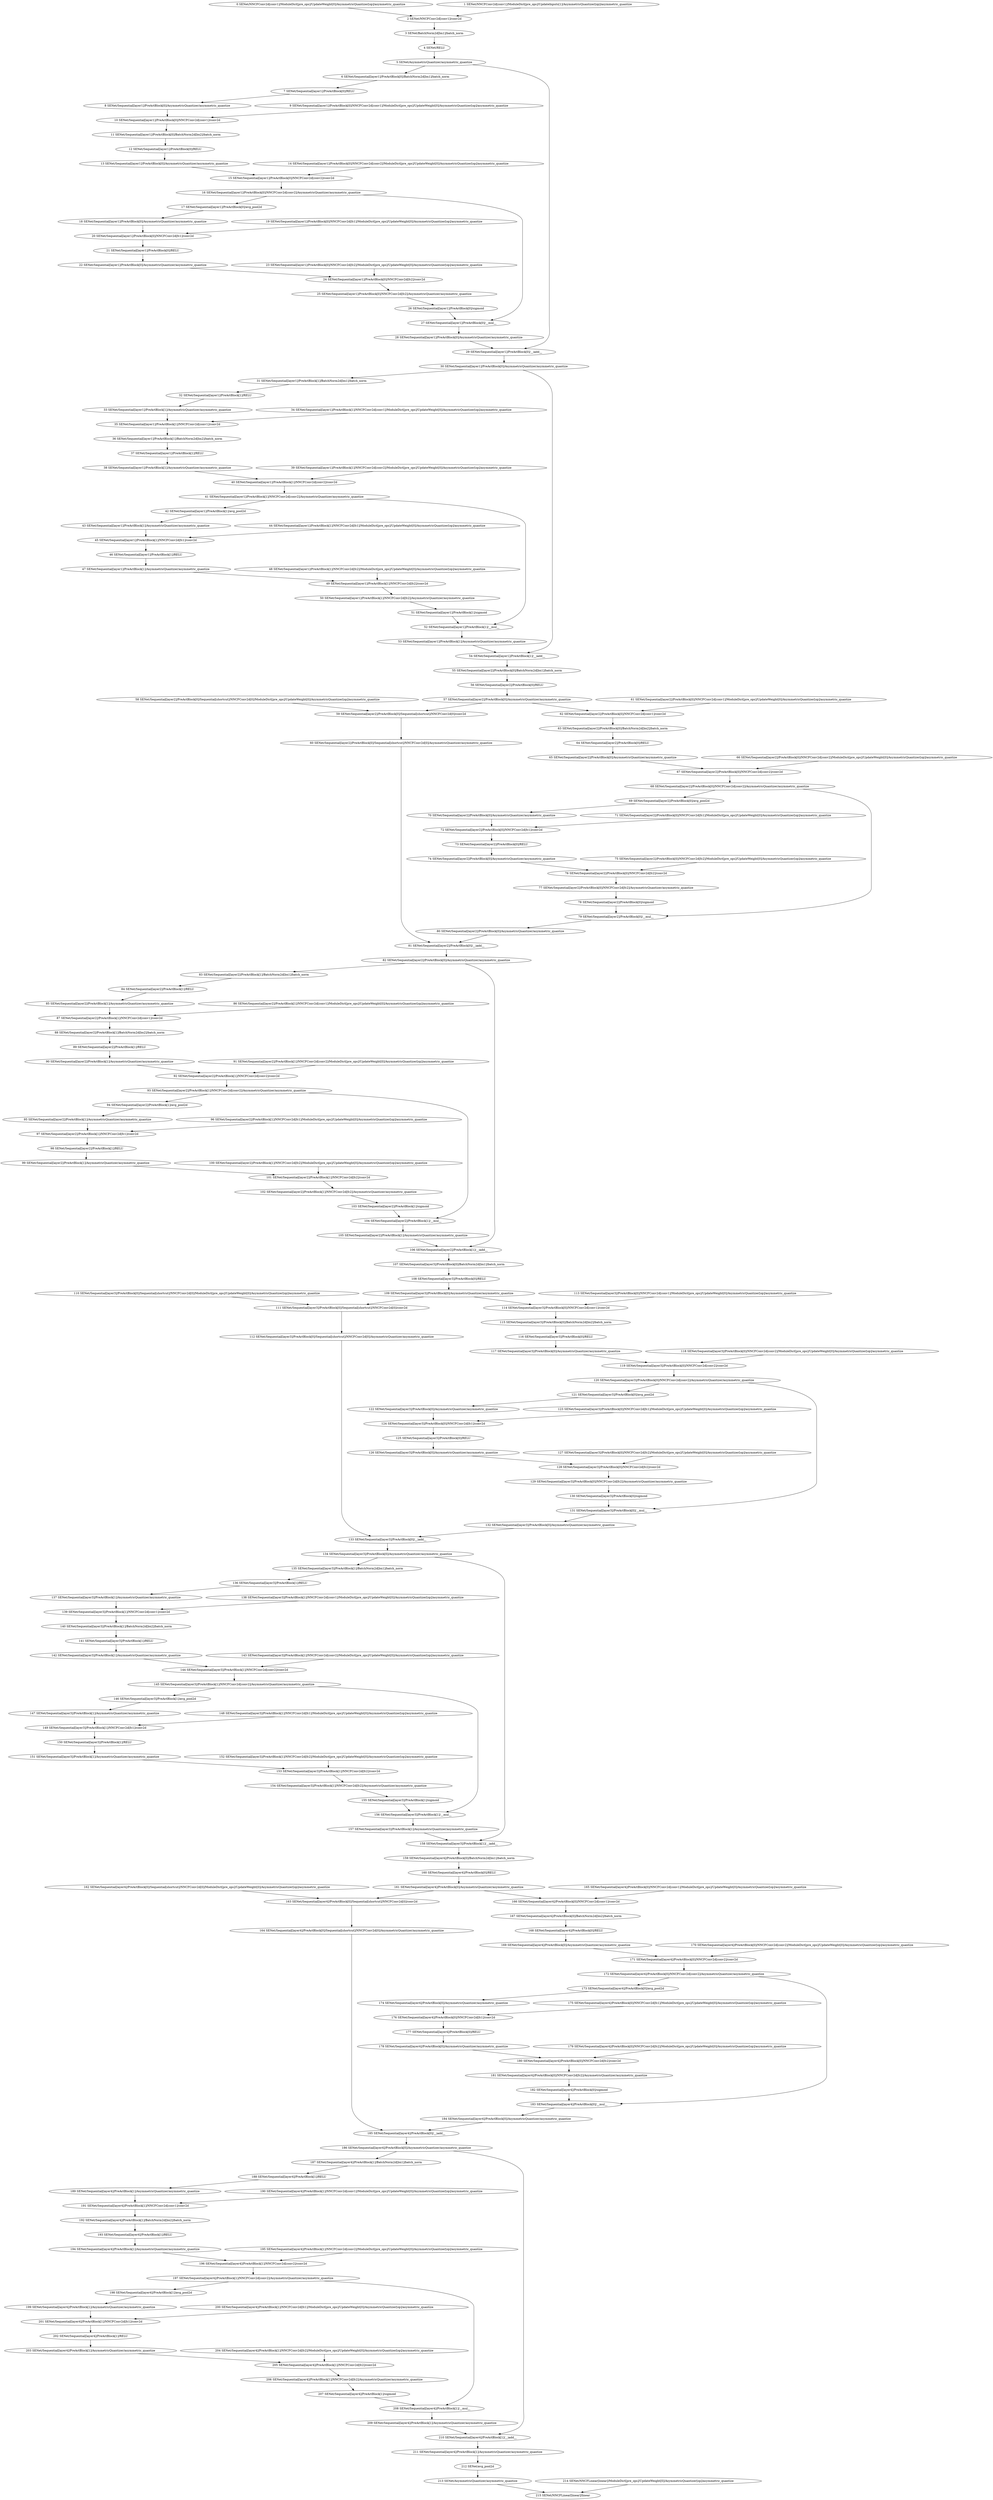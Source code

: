 strict digraph  {
"0 SENet/NNCFConv2d[conv1]/ModuleDict[pre_ops]/UpdateWeight[0]/AsymmetricQuantizer[op]/asymmetric_quantize" [id=0, scope="SENet/NNCFConv2d[conv1]/ModuleDict[pre_ops]/UpdateWeight[0]/AsymmetricQuantizer[op]", type=asymmetric_quantize];
"1 SENet/NNCFConv2d[conv1]/ModuleDict[pre_ops]/UpdateInputs[1]/AsymmetricQuantizer[op]/asymmetric_quantize" [id=1, scope="SENet/NNCFConv2d[conv1]/ModuleDict[pre_ops]/UpdateInputs[1]/AsymmetricQuantizer[op]", type=asymmetric_quantize];
"2 SENet/NNCFConv2d[conv1]/conv2d" [id=2, scope="SENet/NNCFConv2d[conv1]", type=conv2d];
"3 SENet/BatchNorm2d[bn1]/batch_norm" [id=3, scope="SENet/BatchNorm2d[bn1]", type=batch_norm];
"4 SENet/RELU" [id=4, scope=SENet, type=RELU];
"5 SENet/AsymmetricQuantizer/asymmetric_quantize" [id=5, scope="SENet/AsymmetricQuantizer", type=asymmetric_quantize];
"6 SENet/Sequential[layer1]/PreActBlock[0]/BatchNorm2d[bn1]/batch_norm" [id=6, scope="SENet/Sequential[layer1]/PreActBlock[0]/BatchNorm2d[bn1]", type=batch_norm];
"7 SENet/Sequential[layer1]/PreActBlock[0]/RELU" [id=7, scope="SENet/Sequential[layer1]/PreActBlock[0]", type=RELU];
"8 SENet/Sequential[layer1]/PreActBlock[0]/AsymmetricQuantizer/asymmetric_quantize" [id=8, scope="SENet/Sequential[layer1]/PreActBlock[0]/AsymmetricQuantizer", type=asymmetric_quantize];
"9 SENet/Sequential[layer1]/PreActBlock[0]/NNCFConv2d[conv1]/ModuleDict[pre_ops]/UpdateWeight[0]/AsymmetricQuantizer[op]/asymmetric_quantize" [id=9, scope="SENet/Sequential[layer1]/PreActBlock[0]/NNCFConv2d[conv1]/ModuleDict[pre_ops]/UpdateWeight[0]/AsymmetricQuantizer[op]", type=asymmetric_quantize];
"10 SENet/Sequential[layer1]/PreActBlock[0]/NNCFConv2d[conv1]/conv2d" [id=10, scope="SENet/Sequential[layer1]/PreActBlock[0]/NNCFConv2d[conv1]", type=conv2d];
"11 SENet/Sequential[layer1]/PreActBlock[0]/BatchNorm2d[bn2]/batch_norm" [id=11, scope="SENet/Sequential[layer1]/PreActBlock[0]/BatchNorm2d[bn2]", type=batch_norm];
"12 SENet/Sequential[layer1]/PreActBlock[0]/RELU" [id=12, scope="SENet/Sequential[layer1]/PreActBlock[0]", type=RELU];
"13 SENet/Sequential[layer1]/PreActBlock[0]/AsymmetricQuantizer/asymmetric_quantize" [id=13, scope="SENet/Sequential[layer1]/PreActBlock[0]/AsymmetricQuantizer", type=asymmetric_quantize];
"14 SENet/Sequential[layer1]/PreActBlock[0]/NNCFConv2d[conv2]/ModuleDict[pre_ops]/UpdateWeight[0]/AsymmetricQuantizer[op]/asymmetric_quantize" [id=14, scope="SENet/Sequential[layer1]/PreActBlock[0]/NNCFConv2d[conv2]/ModuleDict[pre_ops]/UpdateWeight[0]/AsymmetricQuantizer[op]", type=asymmetric_quantize];
"15 SENet/Sequential[layer1]/PreActBlock[0]/NNCFConv2d[conv2]/conv2d" [id=15, scope="SENet/Sequential[layer1]/PreActBlock[0]/NNCFConv2d[conv2]", type=conv2d];
"16 SENet/Sequential[layer1]/PreActBlock[0]/NNCFConv2d[conv2]/AsymmetricQuantizer/asymmetric_quantize" [id=16, scope="SENet/Sequential[layer1]/PreActBlock[0]/NNCFConv2d[conv2]/AsymmetricQuantizer", type=asymmetric_quantize];
"17 SENet/Sequential[layer1]/PreActBlock[0]/avg_pool2d" [id=17, scope="SENet/Sequential[layer1]/PreActBlock[0]", type=avg_pool2d];
"18 SENet/Sequential[layer1]/PreActBlock[0]/AsymmetricQuantizer/asymmetric_quantize" [id=18, scope="SENet/Sequential[layer1]/PreActBlock[0]/AsymmetricQuantizer", type=asymmetric_quantize];
"19 SENet/Sequential[layer1]/PreActBlock[0]/NNCFConv2d[fc1]/ModuleDict[pre_ops]/UpdateWeight[0]/AsymmetricQuantizer[op]/asymmetric_quantize" [id=19, scope="SENet/Sequential[layer1]/PreActBlock[0]/NNCFConv2d[fc1]/ModuleDict[pre_ops]/UpdateWeight[0]/AsymmetricQuantizer[op]", type=asymmetric_quantize];
"20 SENet/Sequential[layer1]/PreActBlock[0]/NNCFConv2d[fc1]/conv2d" [id=20, scope="SENet/Sequential[layer1]/PreActBlock[0]/NNCFConv2d[fc1]", type=conv2d];
"21 SENet/Sequential[layer1]/PreActBlock[0]/RELU" [id=21, scope="SENet/Sequential[layer1]/PreActBlock[0]", type=RELU];
"22 SENet/Sequential[layer1]/PreActBlock[0]/AsymmetricQuantizer/asymmetric_quantize" [id=22, scope="SENet/Sequential[layer1]/PreActBlock[0]/AsymmetricQuantizer", type=asymmetric_quantize];
"23 SENet/Sequential[layer1]/PreActBlock[0]/NNCFConv2d[fc2]/ModuleDict[pre_ops]/UpdateWeight[0]/AsymmetricQuantizer[op]/asymmetric_quantize" [id=23, scope="SENet/Sequential[layer1]/PreActBlock[0]/NNCFConv2d[fc2]/ModuleDict[pre_ops]/UpdateWeight[0]/AsymmetricQuantizer[op]", type=asymmetric_quantize];
"24 SENet/Sequential[layer1]/PreActBlock[0]/NNCFConv2d[fc2]/conv2d" [id=24, scope="SENet/Sequential[layer1]/PreActBlock[0]/NNCFConv2d[fc2]", type=conv2d];
"25 SENet/Sequential[layer1]/PreActBlock[0]/NNCFConv2d[fc2]/AsymmetricQuantizer/asymmetric_quantize" [id=25, scope="SENet/Sequential[layer1]/PreActBlock[0]/NNCFConv2d[fc2]/AsymmetricQuantizer", type=asymmetric_quantize];
"26 SENet/Sequential[layer1]/PreActBlock[0]/sigmoid" [id=26, scope="SENet/Sequential[layer1]/PreActBlock[0]", type=sigmoid];
"27 SENet/Sequential[layer1]/PreActBlock[0]/__mul__" [id=27, scope="SENet/Sequential[layer1]/PreActBlock[0]", type=__mul__];
"28 SENet/Sequential[layer1]/PreActBlock[0]/AsymmetricQuantizer/asymmetric_quantize" [id=28, scope="SENet/Sequential[layer1]/PreActBlock[0]/AsymmetricQuantizer", type=asymmetric_quantize];
"29 SENet/Sequential[layer1]/PreActBlock[0]/__iadd__" [id=29, scope="SENet/Sequential[layer1]/PreActBlock[0]", type=__iadd__];
"30 SENet/Sequential[layer1]/PreActBlock[0]/AsymmetricQuantizer/asymmetric_quantize" [id=30, scope="SENet/Sequential[layer1]/PreActBlock[0]/AsymmetricQuantizer", type=asymmetric_quantize];
"31 SENet/Sequential[layer1]/PreActBlock[1]/BatchNorm2d[bn1]/batch_norm" [id=31, scope="SENet/Sequential[layer1]/PreActBlock[1]/BatchNorm2d[bn1]", type=batch_norm];
"32 SENet/Sequential[layer1]/PreActBlock[1]/RELU" [id=32, scope="SENet/Sequential[layer1]/PreActBlock[1]", type=RELU];
"33 SENet/Sequential[layer1]/PreActBlock[1]/AsymmetricQuantizer/asymmetric_quantize" [id=33, scope="SENet/Sequential[layer1]/PreActBlock[1]/AsymmetricQuantizer", type=asymmetric_quantize];
"34 SENet/Sequential[layer1]/PreActBlock[1]/NNCFConv2d[conv1]/ModuleDict[pre_ops]/UpdateWeight[0]/AsymmetricQuantizer[op]/asymmetric_quantize" [id=34, scope="SENet/Sequential[layer1]/PreActBlock[1]/NNCFConv2d[conv1]/ModuleDict[pre_ops]/UpdateWeight[0]/AsymmetricQuantizer[op]", type=asymmetric_quantize];
"35 SENet/Sequential[layer1]/PreActBlock[1]/NNCFConv2d[conv1]/conv2d" [id=35, scope="SENet/Sequential[layer1]/PreActBlock[1]/NNCFConv2d[conv1]", type=conv2d];
"36 SENet/Sequential[layer1]/PreActBlock[1]/BatchNorm2d[bn2]/batch_norm" [id=36, scope="SENet/Sequential[layer1]/PreActBlock[1]/BatchNorm2d[bn2]", type=batch_norm];
"37 SENet/Sequential[layer1]/PreActBlock[1]/RELU" [id=37, scope="SENet/Sequential[layer1]/PreActBlock[1]", type=RELU];
"38 SENet/Sequential[layer1]/PreActBlock[1]/AsymmetricQuantizer/asymmetric_quantize" [id=38, scope="SENet/Sequential[layer1]/PreActBlock[1]/AsymmetricQuantizer", type=asymmetric_quantize];
"39 SENet/Sequential[layer1]/PreActBlock[1]/NNCFConv2d[conv2]/ModuleDict[pre_ops]/UpdateWeight[0]/AsymmetricQuantizer[op]/asymmetric_quantize" [id=39, scope="SENet/Sequential[layer1]/PreActBlock[1]/NNCFConv2d[conv2]/ModuleDict[pre_ops]/UpdateWeight[0]/AsymmetricQuantizer[op]", type=asymmetric_quantize];
"40 SENet/Sequential[layer1]/PreActBlock[1]/NNCFConv2d[conv2]/conv2d" [id=40, scope="SENet/Sequential[layer1]/PreActBlock[1]/NNCFConv2d[conv2]", type=conv2d];
"41 SENet/Sequential[layer1]/PreActBlock[1]/NNCFConv2d[conv2]/AsymmetricQuantizer/asymmetric_quantize" [id=41, scope="SENet/Sequential[layer1]/PreActBlock[1]/NNCFConv2d[conv2]/AsymmetricQuantizer", type=asymmetric_quantize];
"42 SENet/Sequential[layer1]/PreActBlock[1]/avg_pool2d" [id=42, scope="SENet/Sequential[layer1]/PreActBlock[1]", type=avg_pool2d];
"43 SENet/Sequential[layer1]/PreActBlock[1]/AsymmetricQuantizer/asymmetric_quantize" [id=43, scope="SENet/Sequential[layer1]/PreActBlock[1]/AsymmetricQuantizer", type=asymmetric_quantize];
"44 SENet/Sequential[layer1]/PreActBlock[1]/NNCFConv2d[fc1]/ModuleDict[pre_ops]/UpdateWeight[0]/AsymmetricQuantizer[op]/asymmetric_quantize" [id=44, scope="SENet/Sequential[layer1]/PreActBlock[1]/NNCFConv2d[fc1]/ModuleDict[pre_ops]/UpdateWeight[0]/AsymmetricQuantizer[op]", type=asymmetric_quantize];
"45 SENet/Sequential[layer1]/PreActBlock[1]/NNCFConv2d[fc1]/conv2d" [id=45, scope="SENet/Sequential[layer1]/PreActBlock[1]/NNCFConv2d[fc1]", type=conv2d];
"46 SENet/Sequential[layer1]/PreActBlock[1]/RELU" [id=46, scope="SENet/Sequential[layer1]/PreActBlock[1]", type=RELU];
"47 SENet/Sequential[layer1]/PreActBlock[1]/AsymmetricQuantizer/asymmetric_quantize" [id=47, scope="SENet/Sequential[layer1]/PreActBlock[1]/AsymmetricQuantizer", type=asymmetric_quantize];
"48 SENet/Sequential[layer1]/PreActBlock[1]/NNCFConv2d[fc2]/ModuleDict[pre_ops]/UpdateWeight[0]/AsymmetricQuantizer[op]/asymmetric_quantize" [id=48, scope="SENet/Sequential[layer1]/PreActBlock[1]/NNCFConv2d[fc2]/ModuleDict[pre_ops]/UpdateWeight[0]/AsymmetricQuantizer[op]", type=asymmetric_quantize];
"49 SENet/Sequential[layer1]/PreActBlock[1]/NNCFConv2d[fc2]/conv2d" [id=49, scope="SENet/Sequential[layer1]/PreActBlock[1]/NNCFConv2d[fc2]", type=conv2d];
"50 SENet/Sequential[layer1]/PreActBlock[1]/NNCFConv2d[fc2]/AsymmetricQuantizer/asymmetric_quantize" [id=50, scope="SENet/Sequential[layer1]/PreActBlock[1]/NNCFConv2d[fc2]/AsymmetricQuantizer", type=asymmetric_quantize];
"51 SENet/Sequential[layer1]/PreActBlock[1]/sigmoid" [id=51, scope="SENet/Sequential[layer1]/PreActBlock[1]", type=sigmoid];
"52 SENet/Sequential[layer1]/PreActBlock[1]/__mul__" [id=52, scope="SENet/Sequential[layer1]/PreActBlock[1]", type=__mul__];
"53 SENet/Sequential[layer1]/PreActBlock[1]/AsymmetricQuantizer/asymmetric_quantize" [id=53, scope="SENet/Sequential[layer1]/PreActBlock[1]/AsymmetricQuantizer", type=asymmetric_quantize];
"54 SENet/Sequential[layer1]/PreActBlock[1]/__iadd__" [id=54, scope="SENet/Sequential[layer1]/PreActBlock[1]", type=__iadd__];
"55 SENet/Sequential[layer2]/PreActBlock[0]/BatchNorm2d[bn1]/batch_norm" [id=55, scope="SENet/Sequential[layer2]/PreActBlock[0]/BatchNorm2d[bn1]", type=batch_norm];
"56 SENet/Sequential[layer2]/PreActBlock[0]/RELU" [id=56, scope="SENet/Sequential[layer2]/PreActBlock[0]", type=RELU];
"57 SENet/Sequential[layer2]/PreActBlock[0]/AsymmetricQuantizer/asymmetric_quantize" [id=57, scope="SENet/Sequential[layer2]/PreActBlock[0]/AsymmetricQuantizer", type=asymmetric_quantize];
"58 SENet/Sequential[layer2]/PreActBlock[0]/Sequential[shortcut]/NNCFConv2d[0]/ModuleDict[pre_ops]/UpdateWeight[0]/AsymmetricQuantizer[op]/asymmetric_quantize" [id=58, scope="SENet/Sequential[layer2]/PreActBlock[0]/Sequential[shortcut]/NNCFConv2d[0]/ModuleDict[pre_ops]/UpdateWeight[0]/AsymmetricQuantizer[op]", type=asymmetric_quantize];
"59 SENet/Sequential[layer2]/PreActBlock[0]/Sequential[shortcut]/NNCFConv2d[0]/conv2d" [id=59, scope="SENet/Sequential[layer2]/PreActBlock[0]/Sequential[shortcut]/NNCFConv2d[0]", type=conv2d];
"60 SENet/Sequential[layer2]/PreActBlock[0]/Sequential[shortcut]/NNCFConv2d[0]/AsymmetricQuantizer/asymmetric_quantize" [id=60, scope="SENet/Sequential[layer2]/PreActBlock[0]/Sequential[shortcut]/NNCFConv2d[0]/AsymmetricQuantizer", type=asymmetric_quantize];
"61 SENet/Sequential[layer2]/PreActBlock[0]/NNCFConv2d[conv1]/ModuleDict[pre_ops]/UpdateWeight[0]/AsymmetricQuantizer[op]/asymmetric_quantize" [id=61, scope="SENet/Sequential[layer2]/PreActBlock[0]/NNCFConv2d[conv1]/ModuleDict[pre_ops]/UpdateWeight[0]/AsymmetricQuantizer[op]", type=asymmetric_quantize];
"62 SENet/Sequential[layer2]/PreActBlock[0]/NNCFConv2d[conv1]/conv2d" [id=62, scope="SENet/Sequential[layer2]/PreActBlock[0]/NNCFConv2d[conv1]", type=conv2d];
"63 SENet/Sequential[layer2]/PreActBlock[0]/BatchNorm2d[bn2]/batch_norm" [id=63, scope="SENet/Sequential[layer2]/PreActBlock[0]/BatchNorm2d[bn2]", type=batch_norm];
"64 SENet/Sequential[layer2]/PreActBlock[0]/RELU" [id=64, scope="SENet/Sequential[layer2]/PreActBlock[0]", type=RELU];
"65 SENet/Sequential[layer2]/PreActBlock[0]/AsymmetricQuantizer/asymmetric_quantize" [id=65, scope="SENet/Sequential[layer2]/PreActBlock[0]/AsymmetricQuantizer", type=asymmetric_quantize];
"66 SENet/Sequential[layer2]/PreActBlock[0]/NNCFConv2d[conv2]/ModuleDict[pre_ops]/UpdateWeight[0]/AsymmetricQuantizer[op]/asymmetric_quantize" [id=66, scope="SENet/Sequential[layer2]/PreActBlock[0]/NNCFConv2d[conv2]/ModuleDict[pre_ops]/UpdateWeight[0]/AsymmetricQuantizer[op]", type=asymmetric_quantize];
"67 SENet/Sequential[layer2]/PreActBlock[0]/NNCFConv2d[conv2]/conv2d" [id=67, scope="SENet/Sequential[layer2]/PreActBlock[0]/NNCFConv2d[conv2]", type=conv2d];
"68 SENet/Sequential[layer2]/PreActBlock[0]/NNCFConv2d[conv2]/AsymmetricQuantizer/asymmetric_quantize" [id=68, scope="SENet/Sequential[layer2]/PreActBlock[0]/NNCFConv2d[conv2]/AsymmetricQuantizer", type=asymmetric_quantize];
"69 SENet/Sequential[layer2]/PreActBlock[0]/avg_pool2d" [id=69, scope="SENet/Sequential[layer2]/PreActBlock[0]", type=avg_pool2d];
"70 SENet/Sequential[layer2]/PreActBlock[0]/AsymmetricQuantizer/asymmetric_quantize" [id=70, scope="SENet/Sequential[layer2]/PreActBlock[0]/AsymmetricQuantizer", type=asymmetric_quantize];
"71 SENet/Sequential[layer2]/PreActBlock[0]/NNCFConv2d[fc1]/ModuleDict[pre_ops]/UpdateWeight[0]/AsymmetricQuantizer[op]/asymmetric_quantize" [id=71, scope="SENet/Sequential[layer2]/PreActBlock[0]/NNCFConv2d[fc1]/ModuleDict[pre_ops]/UpdateWeight[0]/AsymmetricQuantizer[op]", type=asymmetric_quantize];
"72 SENet/Sequential[layer2]/PreActBlock[0]/NNCFConv2d[fc1]/conv2d" [id=72, scope="SENet/Sequential[layer2]/PreActBlock[0]/NNCFConv2d[fc1]", type=conv2d];
"73 SENet/Sequential[layer2]/PreActBlock[0]/RELU" [id=73, scope="SENet/Sequential[layer2]/PreActBlock[0]", type=RELU];
"74 SENet/Sequential[layer2]/PreActBlock[0]/AsymmetricQuantizer/asymmetric_quantize" [id=74, scope="SENet/Sequential[layer2]/PreActBlock[0]/AsymmetricQuantizer", type=asymmetric_quantize];
"75 SENet/Sequential[layer2]/PreActBlock[0]/NNCFConv2d[fc2]/ModuleDict[pre_ops]/UpdateWeight[0]/AsymmetricQuantizer[op]/asymmetric_quantize" [id=75, scope="SENet/Sequential[layer2]/PreActBlock[0]/NNCFConv2d[fc2]/ModuleDict[pre_ops]/UpdateWeight[0]/AsymmetricQuantizer[op]", type=asymmetric_quantize];
"76 SENet/Sequential[layer2]/PreActBlock[0]/NNCFConv2d[fc2]/conv2d" [id=76, scope="SENet/Sequential[layer2]/PreActBlock[0]/NNCFConv2d[fc2]", type=conv2d];
"77 SENet/Sequential[layer2]/PreActBlock[0]/NNCFConv2d[fc2]/AsymmetricQuantizer/asymmetric_quantize" [id=77, scope="SENet/Sequential[layer2]/PreActBlock[0]/NNCFConv2d[fc2]/AsymmetricQuantizer", type=asymmetric_quantize];
"78 SENet/Sequential[layer2]/PreActBlock[0]/sigmoid" [id=78, scope="SENet/Sequential[layer2]/PreActBlock[0]", type=sigmoid];
"79 SENet/Sequential[layer2]/PreActBlock[0]/__mul__" [id=79, scope="SENet/Sequential[layer2]/PreActBlock[0]", type=__mul__];
"80 SENet/Sequential[layer2]/PreActBlock[0]/AsymmetricQuantizer/asymmetric_quantize" [id=80, scope="SENet/Sequential[layer2]/PreActBlock[0]/AsymmetricQuantizer", type=asymmetric_quantize];
"81 SENet/Sequential[layer2]/PreActBlock[0]/__iadd__" [id=81, scope="SENet/Sequential[layer2]/PreActBlock[0]", type=__iadd__];
"82 SENet/Sequential[layer2]/PreActBlock[0]/AsymmetricQuantizer/asymmetric_quantize" [id=82, scope="SENet/Sequential[layer2]/PreActBlock[0]/AsymmetricQuantizer", type=asymmetric_quantize];
"83 SENet/Sequential[layer2]/PreActBlock[1]/BatchNorm2d[bn1]/batch_norm" [id=83, scope="SENet/Sequential[layer2]/PreActBlock[1]/BatchNorm2d[bn1]", type=batch_norm];
"84 SENet/Sequential[layer2]/PreActBlock[1]/RELU" [id=84, scope="SENet/Sequential[layer2]/PreActBlock[1]", type=RELU];
"85 SENet/Sequential[layer2]/PreActBlock[1]/AsymmetricQuantizer/asymmetric_quantize" [id=85, scope="SENet/Sequential[layer2]/PreActBlock[1]/AsymmetricQuantizer", type=asymmetric_quantize];
"86 SENet/Sequential[layer2]/PreActBlock[1]/NNCFConv2d[conv1]/ModuleDict[pre_ops]/UpdateWeight[0]/AsymmetricQuantizer[op]/asymmetric_quantize" [id=86, scope="SENet/Sequential[layer2]/PreActBlock[1]/NNCFConv2d[conv1]/ModuleDict[pre_ops]/UpdateWeight[0]/AsymmetricQuantizer[op]", type=asymmetric_quantize];
"87 SENet/Sequential[layer2]/PreActBlock[1]/NNCFConv2d[conv1]/conv2d" [id=87, scope="SENet/Sequential[layer2]/PreActBlock[1]/NNCFConv2d[conv1]", type=conv2d];
"88 SENet/Sequential[layer2]/PreActBlock[1]/BatchNorm2d[bn2]/batch_norm" [id=88, scope="SENet/Sequential[layer2]/PreActBlock[1]/BatchNorm2d[bn2]", type=batch_norm];
"89 SENet/Sequential[layer2]/PreActBlock[1]/RELU" [id=89, scope="SENet/Sequential[layer2]/PreActBlock[1]", type=RELU];
"90 SENet/Sequential[layer2]/PreActBlock[1]/AsymmetricQuantizer/asymmetric_quantize" [id=90, scope="SENet/Sequential[layer2]/PreActBlock[1]/AsymmetricQuantizer", type=asymmetric_quantize];
"91 SENet/Sequential[layer2]/PreActBlock[1]/NNCFConv2d[conv2]/ModuleDict[pre_ops]/UpdateWeight[0]/AsymmetricQuantizer[op]/asymmetric_quantize" [id=91, scope="SENet/Sequential[layer2]/PreActBlock[1]/NNCFConv2d[conv2]/ModuleDict[pre_ops]/UpdateWeight[0]/AsymmetricQuantizer[op]", type=asymmetric_quantize];
"92 SENet/Sequential[layer2]/PreActBlock[1]/NNCFConv2d[conv2]/conv2d" [id=92, scope="SENet/Sequential[layer2]/PreActBlock[1]/NNCFConv2d[conv2]", type=conv2d];
"93 SENet/Sequential[layer2]/PreActBlock[1]/NNCFConv2d[conv2]/AsymmetricQuantizer/asymmetric_quantize" [id=93, scope="SENet/Sequential[layer2]/PreActBlock[1]/NNCFConv2d[conv2]/AsymmetricQuantizer", type=asymmetric_quantize];
"94 SENet/Sequential[layer2]/PreActBlock[1]/avg_pool2d" [id=94, scope="SENet/Sequential[layer2]/PreActBlock[1]", type=avg_pool2d];
"95 SENet/Sequential[layer2]/PreActBlock[1]/AsymmetricQuantizer/asymmetric_quantize" [id=95, scope="SENet/Sequential[layer2]/PreActBlock[1]/AsymmetricQuantizer", type=asymmetric_quantize];
"96 SENet/Sequential[layer2]/PreActBlock[1]/NNCFConv2d[fc1]/ModuleDict[pre_ops]/UpdateWeight[0]/AsymmetricQuantizer[op]/asymmetric_quantize" [id=96, scope="SENet/Sequential[layer2]/PreActBlock[1]/NNCFConv2d[fc1]/ModuleDict[pre_ops]/UpdateWeight[0]/AsymmetricQuantizer[op]", type=asymmetric_quantize];
"97 SENet/Sequential[layer2]/PreActBlock[1]/NNCFConv2d[fc1]/conv2d" [id=97, scope="SENet/Sequential[layer2]/PreActBlock[1]/NNCFConv2d[fc1]", type=conv2d];
"98 SENet/Sequential[layer2]/PreActBlock[1]/RELU" [id=98, scope="SENet/Sequential[layer2]/PreActBlock[1]", type=RELU];
"99 SENet/Sequential[layer2]/PreActBlock[1]/AsymmetricQuantizer/asymmetric_quantize" [id=99, scope="SENet/Sequential[layer2]/PreActBlock[1]/AsymmetricQuantizer", type=asymmetric_quantize];
"100 SENet/Sequential[layer2]/PreActBlock[1]/NNCFConv2d[fc2]/ModuleDict[pre_ops]/UpdateWeight[0]/AsymmetricQuantizer[op]/asymmetric_quantize" [id=100, scope="SENet/Sequential[layer2]/PreActBlock[1]/NNCFConv2d[fc2]/ModuleDict[pre_ops]/UpdateWeight[0]/AsymmetricQuantizer[op]", type=asymmetric_quantize];
"101 SENet/Sequential[layer2]/PreActBlock[1]/NNCFConv2d[fc2]/conv2d" [id=101, scope="SENet/Sequential[layer2]/PreActBlock[1]/NNCFConv2d[fc2]", type=conv2d];
"102 SENet/Sequential[layer2]/PreActBlock[1]/NNCFConv2d[fc2]/AsymmetricQuantizer/asymmetric_quantize" [id=102, scope="SENet/Sequential[layer2]/PreActBlock[1]/NNCFConv2d[fc2]/AsymmetricQuantizer", type=asymmetric_quantize];
"103 SENet/Sequential[layer2]/PreActBlock[1]/sigmoid" [id=103, scope="SENet/Sequential[layer2]/PreActBlock[1]", type=sigmoid];
"104 SENet/Sequential[layer2]/PreActBlock[1]/__mul__" [id=104, scope="SENet/Sequential[layer2]/PreActBlock[1]", type=__mul__];
"105 SENet/Sequential[layer2]/PreActBlock[1]/AsymmetricQuantizer/asymmetric_quantize" [id=105, scope="SENet/Sequential[layer2]/PreActBlock[1]/AsymmetricQuantizer", type=asymmetric_quantize];
"106 SENet/Sequential[layer2]/PreActBlock[1]/__iadd__" [id=106, scope="SENet/Sequential[layer2]/PreActBlock[1]", type=__iadd__];
"107 SENet/Sequential[layer3]/PreActBlock[0]/BatchNorm2d[bn1]/batch_norm" [id=107, scope="SENet/Sequential[layer3]/PreActBlock[0]/BatchNorm2d[bn1]", type=batch_norm];
"108 SENet/Sequential[layer3]/PreActBlock[0]/RELU" [id=108, scope="SENet/Sequential[layer3]/PreActBlock[0]", type=RELU];
"109 SENet/Sequential[layer3]/PreActBlock[0]/AsymmetricQuantizer/asymmetric_quantize" [id=109, scope="SENet/Sequential[layer3]/PreActBlock[0]/AsymmetricQuantizer", type=asymmetric_quantize];
"110 SENet/Sequential[layer3]/PreActBlock[0]/Sequential[shortcut]/NNCFConv2d[0]/ModuleDict[pre_ops]/UpdateWeight[0]/AsymmetricQuantizer[op]/asymmetric_quantize" [id=110, scope="SENet/Sequential[layer3]/PreActBlock[0]/Sequential[shortcut]/NNCFConv2d[0]/ModuleDict[pre_ops]/UpdateWeight[0]/AsymmetricQuantizer[op]", type=asymmetric_quantize];
"111 SENet/Sequential[layer3]/PreActBlock[0]/Sequential[shortcut]/NNCFConv2d[0]/conv2d" [id=111, scope="SENet/Sequential[layer3]/PreActBlock[0]/Sequential[shortcut]/NNCFConv2d[0]", type=conv2d];
"112 SENet/Sequential[layer3]/PreActBlock[0]/Sequential[shortcut]/NNCFConv2d[0]/AsymmetricQuantizer/asymmetric_quantize" [id=112, scope="SENet/Sequential[layer3]/PreActBlock[0]/Sequential[shortcut]/NNCFConv2d[0]/AsymmetricQuantizer", type=asymmetric_quantize];
"113 SENet/Sequential[layer3]/PreActBlock[0]/NNCFConv2d[conv1]/ModuleDict[pre_ops]/UpdateWeight[0]/AsymmetricQuantizer[op]/asymmetric_quantize" [id=113, scope="SENet/Sequential[layer3]/PreActBlock[0]/NNCFConv2d[conv1]/ModuleDict[pre_ops]/UpdateWeight[0]/AsymmetricQuantizer[op]", type=asymmetric_quantize];
"114 SENet/Sequential[layer3]/PreActBlock[0]/NNCFConv2d[conv1]/conv2d" [id=114, scope="SENet/Sequential[layer3]/PreActBlock[0]/NNCFConv2d[conv1]", type=conv2d];
"115 SENet/Sequential[layer3]/PreActBlock[0]/BatchNorm2d[bn2]/batch_norm" [id=115, scope="SENet/Sequential[layer3]/PreActBlock[0]/BatchNorm2d[bn2]", type=batch_norm];
"116 SENet/Sequential[layer3]/PreActBlock[0]/RELU" [id=116, scope="SENet/Sequential[layer3]/PreActBlock[0]", type=RELU];
"117 SENet/Sequential[layer3]/PreActBlock[0]/AsymmetricQuantizer/asymmetric_quantize" [id=117, scope="SENet/Sequential[layer3]/PreActBlock[0]/AsymmetricQuantizer", type=asymmetric_quantize];
"118 SENet/Sequential[layer3]/PreActBlock[0]/NNCFConv2d[conv2]/ModuleDict[pre_ops]/UpdateWeight[0]/AsymmetricQuantizer[op]/asymmetric_quantize" [id=118, scope="SENet/Sequential[layer3]/PreActBlock[0]/NNCFConv2d[conv2]/ModuleDict[pre_ops]/UpdateWeight[0]/AsymmetricQuantizer[op]", type=asymmetric_quantize];
"119 SENet/Sequential[layer3]/PreActBlock[0]/NNCFConv2d[conv2]/conv2d" [id=119, scope="SENet/Sequential[layer3]/PreActBlock[0]/NNCFConv2d[conv2]", type=conv2d];
"120 SENet/Sequential[layer3]/PreActBlock[0]/NNCFConv2d[conv2]/AsymmetricQuantizer/asymmetric_quantize" [id=120, scope="SENet/Sequential[layer3]/PreActBlock[0]/NNCFConv2d[conv2]/AsymmetricQuantizer", type=asymmetric_quantize];
"121 SENet/Sequential[layer3]/PreActBlock[0]/avg_pool2d" [id=121, scope="SENet/Sequential[layer3]/PreActBlock[0]", type=avg_pool2d];
"122 SENet/Sequential[layer3]/PreActBlock[0]/AsymmetricQuantizer/asymmetric_quantize" [id=122, scope="SENet/Sequential[layer3]/PreActBlock[0]/AsymmetricQuantizer", type=asymmetric_quantize];
"123 SENet/Sequential[layer3]/PreActBlock[0]/NNCFConv2d[fc1]/ModuleDict[pre_ops]/UpdateWeight[0]/AsymmetricQuantizer[op]/asymmetric_quantize" [id=123, scope="SENet/Sequential[layer3]/PreActBlock[0]/NNCFConv2d[fc1]/ModuleDict[pre_ops]/UpdateWeight[0]/AsymmetricQuantizer[op]", type=asymmetric_quantize];
"124 SENet/Sequential[layer3]/PreActBlock[0]/NNCFConv2d[fc1]/conv2d" [id=124, scope="SENet/Sequential[layer3]/PreActBlock[0]/NNCFConv2d[fc1]", type=conv2d];
"125 SENet/Sequential[layer3]/PreActBlock[0]/RELU" [id=125, scope="SENet/Sequential[layer3]/PreActBlock[0]", type=RELU];
"126 SENet/Sequential[layer3]/PreActBlock[0]/AsymmetricQuantizer/asymmetric_quantize" [id=126, scope="SENet/Sequential[layer3]/PreActBlock[0]/AsymmetricQuantizer", type=asymmetric_quantize];
"127 SENet/Sequential[layer3]/PreActBlock[0]/NNCFConv2d[fc2]/ModuleDict[pre_ops]/UpdateWeight[0]/AsymmetricQuantizer[op]/asymmetric_quantize" [id=127, scope="SENet/Sequential[layer3]/PreActBlock[0]/NNCFConv2d[fc2]/ModuleDict[pre_ops]/UpdateWeight[0]/AsymmetricQuantizer[op]", type=asymmetric_quantize];
"128 SENet/Sequential[layer3]/PreActBlock[0]/NNCFConv2d[fc2]/conv2d" [id=128, scope="SENet/Sequential[layer3]/PreActBlock[0]/NNCFConv2d[fc2]", type=conv2d];
"129 SENet/Sequential[layer3]/PreActBlock[0]/NNCFConv2d[fc2]/AsymmetricQuantizer/asymmetric_quantize" [id=129, scope="SENet/Sequential[layer3]/PreActBlock[0]/NNCFConv2d[fc2]/AsymmetricQuantizer", type=asymmetric_quantize];
"130 SENet/Sequential[layer3]/PreActBlock[0]/sigmoid" [id=130, scope="SENet/Sequential[layer3]/PreActBlock[0]", type=sigmoid];
"131 SENet/Sequential[layer3]/PreActBlock[0]/__mul__" [id=131, scope="SENet/Sequential[layer3]/PreActBlock[0]", type=__mul__];
"132 SENet/Sequential[layer3]/PreActBlock[0]/AsymmetricQuantizer/asymmetric_quantize" [id=132, scope="SENet/Sequential[layer3]/PreActBlock[0]/AsymmetricQuantizer", type=asymmetric_quantize];
"133 SENet/Sequential[layer3]/PreActBlock[0]/__iadd__" [id=133, scope="SENet/Sequential[layer3]/PreActBlock[0]", type=__iadd__];
"134 SENet/Sequential[layer3]/PreActBlock[0]/AsymmetricQuantizer/asymmetric_quantize" [id=134, scope="SENet/Sequential[layer3]/PreActBlock[0]/AsymmetricQuantizer", type=asymmetric_quantize];
"135 SENet/Sequential[layer3]/PreActBlock[1]/BatchNorm2d[bn1]/batch_norm" [id=135, scope="SENet/Sequential[layer3]/PreActBlock[1]/BatchNorm2d[bn1]", type=batch_norm];
"136 SENet/Sequential[layer3]/PreActBlock[1]/RELU" [id=136, scope="SENet/Sequential[layer3]/PreActBlock[1]", type=RELU];
"137 SENet/Sequential[layer3]/PreActBlock[1]/AsymmetricQuantizer/asymmetric_quantize" [id=137, scope="SENet/Sequential[layer3]/PreActBlock[1]/AsymmetricQuantizer", type=asymmetric_quantize];
"138 SENet/Sequential[layer3]/PreActBlock[1]/NNCFConv2d[conv1]/ModuleDict[pre_ops]/UpdateWeight[0]/AsymmetricQuantizer[op]/asymmetric_quantize" [id=138, scope="SENet/Sequential[layer3]/PreActBlock[1]/NNCFConv2d[conv1]/ModuleDict[pre_ops]/UpdateWeight[0]/AsymmetricQuantizer[op]", type=asymmetric_quantize];
"139 SENet/Sequential[layer3]/PreActBlock[1]/NNCFConv2d[conv1]/conv2d" [id=139, scope="SENet/Sequential[layer3]/PreActBlock[1]/NNCFConv2d[conv1]", type=conv2d];
"140 SENet/Sequential[layer3]/PreActBlock[1]/BatchNorm2d[bn2]/batch_norm" [id=140, scope="SENet/Sequential[layer3]/PreActBlock[1]/BatchNorm2d[bn2]", type=batch_norm];
"141 SENet/Sequential[layer3]/PreActBlock[1]/RELU" [id=141, scope="SENet/Sequential[layer3]/PreActBlock[1]", type=RELU];
"142 SENet/Sequential[layer3]/PreActBlock[1]/AsymmetricQuantizer/asymmetric_quantize" [id=142, scope="SENet/Sequential[layer3]/PreActBlock[1]/AsymmetricQuantizer", type=asymmetric_quantize];
"143 SENet/Sequential[layer3]/PreActBlock[1]/NNCFConv2d[conv2]/ModuleDict[pre_ops]/UpdateWeight[0]/AsymmetricQuantizer[op]/asymmetric_quantize" [id=143, scope="SENet/Sequential[layer3]/PreActBlock[1]/NNCFConv2d[conv2]/ModuleDict[pre_ops]/UpdateWeight[0]/AsymmetricQuantizer[op]", type=asymmetric_quantize];
"144 SENet/Sequential[layer3]/PreActBlock[1]/NNCFConv2d[conv2]/conv2d" [id=144, scope="SENet/Sequential[layer3]/PreActBlock[1]/NNCFConv2d[conv2]", type=conv2d];
"145 SENet/Sequential[layer3]/PreActBlock[1]/NNCFConv2d[conv2]/AsymmetricQuantizer/asymmetric_quantize" [id=145, scope="SENet/Sequential[layer3]/PreActBlock[1]/NNCFConv2d[conv2]/AsymmetricQuantizer", type=asymmetric_quantize];
"146 SENet/Sequential[layer3]/PreActBlock[1]/avg_pool2d" [id=146, scope="SENet/Sequential[layer3]/PreActBlock[1]", type=avg_pool2d];
"147 SENet/Sequential[layer3]/PreActBlock[1]/AsymmetricQuantizer/asymmetric_quantize" [id=147, scope="SENet/Sequential[layer3]/PreActBlock[1]/AsymmetricQuantizer", type=asymmetric_quantize];
"148 SENet/Sequential[layer3]/PreActBlock[1]/NNCFConv2d[fc1]/ModuleDict[pre_ops]/UpdateWeight[0]/AsymmetricQuantizer[op]/asymmetric_quantize" [id=148, scope="SENet/Sequential[layer3]/PreActBlock[1]/NNCFConv2d[fc1]/ModuleDict[pre_ops]/UpdateWeight[0]/AsymmetricQuantizer[op]", type=asymmetric_quantize];
"149 SENet/Sequential[layer3]/PreActBlock[1]/NNCFConv2d[fc1]/conv2d" [id=149, scope="SENet/Sequential[layer3]/PreActBlock[1]/NNCFConv2d[fc1]", type=conv2d];
"150 SENet/Sequential[layer3]/PreActBlock[1]/RELU" [id=150, scope="SENet/Sequential[layer3]/PreActBlock[1]", type=RELU];
"151 SENet/Sequential[layer3]/PreActBlock[1]/AsymmetricQuantizer/asymmetric_quantize" [id=151, scope="SENet/Sequential[layer3]/PreActBlock[1]/AsymmetricQuantizer", type=asymmetric_quantize];
"152 SENet/Sequential[layer3]/PreActBlock[1]/NNCFConv2d[fc2]/ModuleDict[pre_ops]/UpdateWeight[0]/AsymmetricQuantizer[op]/asymmetric_quantize" [id=152, scope="SENet/Sequential[layer3]/PreActBlock[1]/NNCFConv2d[fc2]/ModuleDict[pre_ops]/UpdateWeight[0]/AsymmetricQuantizer[op]", type=asymmetric_quantize];
"153 SENet/Sequential[layer3]/PreActBlock[1]/NNCFConv2d[fc2]/conv2d" [id=153, scope="SENet/Sequential[layer3]/PreActBlock[1]/NNCFConv2d[fc2]", type=conv2d];
"154 SENet/Sequential[layer3]/PreActBlock[1]/NNCFConv2d[fc2]/AsymmetricQuantizer/asymmetric_quantize" [id=154, scope="SENet/Sequential[layer3]/PreActBlock[1]/NNCFConv2d[fc2]/AsymmetricQuantizer", type=asymmetric_quantize];
"155 SENet/Sequential[layer3]/PreActBlock[1]/sigmoid" [id=155, scope="SENet/Sequential[layer3]/PreActBlock[1]", type=sigmoid];
"156 SENet/Sequential[layer3]/PreActBlock[1]/__mul__" [id=156, scope="SENet/Sequential[layer3]/PreActBlock[1]", type=__mul__];
"157 SENet/Sequential[layer3]/PreActBlock[1]/AsymmetricQuantizer/asymmetric_quantize" [id=157, scope="SENet/Sequential[layer3]/PreActBlock[1]/AsymmetricQuantizer", type=asymmetric_quantize];
"158 SENet/Sequential[layer3]/PreActBlock[1]/__iadd__" [id=158, scope="SENet/Sequential[layer3]/PreActBlock[1]", type=__iadd__];
"159 SENet/Sequential[layer4]/PreActBlock[0]/BatchNorm2d[bn1]/batch_norm" [id=159, scope="SENet/Sequential[layer4]/PreActBlock[0]/BatchNorm2d[bn1]", type=batch_norm];
"160 SENet/Sequential[layer4]/PreActBlock[0]/RELU" [id=160, scope="SENet/Sequential[layer4]/PreActBlock[0]", type=RELU];
"161 SENet/Sequential[layer4]/PreActBlock[0]/AsymmetricQuantizer/asymmetric_quantize" [id=161, scope="SENet/Sequential[layer4]/PreActBlock[0]/AsymmetricQuantizer", type=asymmetric_quantize];
"162 SENet/Sequential[layer4]/PreActBlock[0]/Sequential[shortcut]/NNCFConv2d[0]/ModuleDict[pre_ops]/UpdateWeight[0]/AsymmetricQuantizer[op]/asymmetric_quantize" [id=162, scope="SENet/Sequential[layer4]/PreActBlock[0]/Sequential[shortcut]/NNCFConv2d[0]/ModuleDict[pre_ops]/UpdateWeight[0]/AsymmetricQuantizer[op]", type=asymmetric_quantize];
"163 SENet/Sequential[layer4]/PreActBlock[0]/Sequential[shortcut]/NNCFConv2d[0]/conv2d" [id=163, scope="SENet/Sequential[layer4]/PreActBlock[0]/Sequential[shortcut]/NNCFConv2d[0]", type=conv2d];
"164 SENet/Sequential[layer4]/PreActBlock[0]/Sequential[shortcut]/NNCFConv2d[0]/AsymmetricQuantizer/asymmetric_quantize" [id=164, scope="SENet/Sequential[layer4]/PreActBlock[0]/Sequential[shortcut]/NNCFConv2d[0]/AsymmetricQuantizer", type=asymmetric_quantize];
"165 SENet/Sequential[layer4]/PreActBlock[0]/NNCFConv2d[conv1]/ModuleDict[pre_ops]/UpdateWeight[0]/AsymmetricQuantizer[op]/asymmetric_quantize" [id=165, scope="SENet/Sequential[layer4]/PreActBlock[0]/NNCFConv2d[conv1]/ModuleDict[pre_ops]/UpdateWeight[0]/AsymmetricQuantizer[op]", type=asymmetric_quantize];
"166 SENet/Sequential[layer4]/PreActBlock[0]/NNCFConv2d[conv1]/conv2d" [id=166, scope="SENet/Sequential[layer4]/PreActBlock[0]/NNCFConv2d[conv1]", type=conv2d];
"167 SENet/Sequential[layer4]/PreActBlock[0]/BatchNorm2d[bn2]/batch_norm" [id=167, scope="SENet/Sequential[layer4]/PreActBlock[0]/BatchNorm2d[bn2]", type=batch_norm];
"168 SENet/Sequential[layer4]/PreActBlock[0]/RELU" [id=168, scope="SENet/Sequential[layer4]/PreActBlock[0]", type=RELU];
"169 SENet/Sequential[layer4]/PreActBlock[0]/AsymmetricQuantizer/asymmetric_quantize" [id=169, scope="SENet/Sequential[layer4]/PreActBlock[0]/AsymmetricQuantizer", type=asymmetric_quantize];
"170 SENet/Sequential[layer4]/PreActBlock[0]/NNCFConv2d[conv2]/ModuleDict[pre_ops]/UpdateWeight[0]/AsymmetricQuantizer[op]/asymmetric_quantize" [id=170, scope="SENet/Sequential[layer4]/PreActBlock[0]/NNCFConv2d[conv2]/ModuleDict[pre_ops]/UpdateWeight[0]/AsymmetricQuantizer[op]", type=asymmetric_quantize];
"171 SENet/Sequential[layer4]/PreActBlock[0]/NNCFConv2d[conv2]/conv2d" [id=171, scope="SENet/Sequential[layer4]/PreActBlock[0]/NNCFConv2d[conv2]", type=conv2d];
"172 SENet/Sequential[layer4]/PreActBlock[0]/NNCFConv2d[conv2]/AsymmetricQuantizer/asymmetric_quantize" [id=172, scope="SENet/Sequential[layer4]/PreActBlock[0]/NNCFConv2d[conv2]/AsymmetricQuantizer", type=asymmetric_quantize];
"173 SENet/Sequential[layer4]/PreActBlock[0]/avg_pool2d" [id=173, scope="SENet/Sequential[layer4]/PreActBlock[0]", type=avg_pool2d];
"174 SENet/Sequential[layer4]/PreActBlock[0]/AsymmetricQuantizer/asymmetric_quantize" [id=174, scope="SENet/Sequential[layer4]/PreActBlock[0]/AsymmetricQuantizer", type=asymmetric_quantize];
"175 SENet/Sequential[layer4]/PreActBlock[0]/NNCFConv2d[fc1]/ModuleDict[pre_ops]/UpdateWeight[0]/AsymmetricQuantizer[op]/asymmetric_quantize" [id=175, scope="SENet/Sequential[layer4]/PreActBlock[0]/NNCFConv2d[fc1]/ModuleDict[pre_ops]/UpdateWeight[0]/AsymmetricQuantizer[op]", type=asymmetric_quantize];
"176 SENet/Sequential[layer4]/PreActBlock[0]/NNCFConv2d[fc1]/conv2d" [id=176, scope="SENet/Sequential[layer4]/PreActBlock[0]/NNCFConv2d[fc1]", type=conv2d];
"177 SENet/Sequential[layer4]/PreActBlock[0]/RELU" [id=177, scope="SENet/Sequential[layer4]/PreActBlock[0]", type=RELU];
"178 SENet/Sequential[layer4]/PreActBlock[0]/AsymmetricQuantizer/asymmetric_quantize" [id=178, scope="SENet/Sequential[layer4]/PreActBlock[0]/AsymmetricQuantizer", type=asymmetric_quantize];
"179 SENet/Sequential[layer4]/PreActBlock[0]/NNCFConv2d[fc2]/ModuleDict[pre_ops]/UpdateWeight[0]/AsymmetricQuantizer[op]/asymmetric_quantize" [id=179, scope="SENet/Sequential[layer4]/PreActBlock[0]/NNCFConv2d[fc2]/ModuleDict[pre_ops]/UpdateWeight[0]/AsymmetricQuantizer[op]", type=asymmetric_quantize];
"180 SENet/Sequential[layer4]/PreActBlock[0]/NNCFConv2d[fc2]/conv2d" [id=180, scope="SENet/Sequential[layer4]/PreActBlock[0]/NNCFConv2d[fc2]", type=conv2d];
"181 SENet/Sequential[layer4]/PreActBlock[0]/NNCFConv2d[fc2]/AsymmetricQuantizer/asymmetric_quantize" [id=181, scope="SENet/Sequential[layer4]/PreActBlock[0]/NNCFConv2d[fc2]/AsymmetricQuantizer", type=asymmetric_quantize];
"182 SENet/Sequential[layer4]/PreActBlock[0]/sigmoid" [id=182, scope="SENet/Sequential[layer4]/PreActBlock[0]", type=sigmoid];
"183 SENet/Sequential[layer4]/PreActBlock[0]/__mul__" [id=183, scope="SENet/Sequential[layer4]/PreActBlock[0]", type=__mul__];
"184 SENet/Sequential[layer4]/PreActBlock[0]/AsymmetricQuantizer/asymmetric_quantize" [id=184, scope="SENet/Sequential[layer4]/PreActBlock[0]/AsymmetricQuantizer", type=asymmetric_quantize];
"185 SENet/Sequential[layer4]/PreActBlock[0]/__iadd__" [id=185, scope="SENet/Sequential[layer4]/PreActBlock[0]", type=__iadd__];
"186 SENet/Sequential[layer4]/PreActBlock[0]/AsymmetricQuantizer/asymmetric_quantize" [id=186, scope="SENet/Sequential[layer4]/PreActBlock[0]/AsymmetricQuantizer", type=asymmetric_quantize];
"187 SENet/Sequential[layer4]/PreActBlock[1]/BatchNorm2d[bn1]/batch_norm" [id=187, scope="SENet/Sequential[layer4]/PreActBlock[1]/BatchNorm2d[bn1]", type=batch_norm];
"188 SENet/Sequential[layer4]/PreActBlock[1]/RELU" [id=188, scope="SENet/Sequential[layer4]/PreActBlock[1]", type=RELU];
"189 SENet/Sequential[layer4]/PreActBlock[1]/AsymmetricQuantizer/asymmetric_quantize" [id=189, scope="SENet/Sequential[layer4]/PreActBlock[1]/AsymmetricQuantizer", type=asymmetric_quantize];
"190 SENet/Sequential[layer4]/PreActBlock[1]/NNCFConv2d[conv1]/ModuleDict[pre_ops]/UpdateWeight[0]/AsymmetricQuantizer[op]/asymmetric_quantize" [id=190, scope="SENet/Sequential[layer4]/PreActBlock[1]/NNCFConv2d[conv1]/ModuleDict[pre_ops]/UpdateWeight[0]/AsymmetricQuantizer[op]", type=asymmetric_quantize];
"191 SENet/Sequential[layer4]/PreActBlock[1]/NNCFConv2d[conv1]/conv2d" [id=191, scope="SENet/Sequential[layer4]/PreActBlock[1]/NNCFConv2d[conv1]", type=conv2d];
"192 SENet/Sequential[layer4]/PreActBlock[1]/BatchNorm2d[bn2]/batch_norm" [id=192, scope="SENet/Sequential[layer4]/PreActBlock[1]/BatchNorm2d[bn2]", type=batch_norm];
"193 SENet/Sequential[layer4]/PreActBlock[1]/RELU" [id=193, scope="SENet/Sequential[layer4]/PreActBlock[1]", type=RELU];
"194 SENet/Sequential[layer4]/PreActBlock[1]/AsymmetricQuantizer/asymmetric_quantize" [id=194, scope="SENet/Sequential[layer4]/PreActBlock[1]/AsymmetricQuantizer", type=asymmetric_quantize];
"195 SENet/Sequential[layer4]/PreActBlock[1]/NNCFConv2d[conv2]/ModuleDict[pre_ops]/UpdateWeight[0]/AsymmetricQuantizer[op]/asymmetric_quantize" [id=195, scope="SENet/Sequential[layer4]/PreActBlock[1]/NNCFConv2d[conv2]/ModuleDict[pre_ops]/UpdateWeight[0]/AsymmetricQuantizer[op]", type=asymmetric_quantize];
"196 SENet/Sequential[layer4]/PreActBlock[1]/NNCFConv2d[conv2]/conv2d" [id=196, scope="SENet/Sequential[layer4]/PreActBlock[1]/NNCFConv2d[conv2]", type=conv2d];
"197 SENet/Sequential[layer4]/PreActBlock[1]/NNCFConv2d[conv2]/AsymmetricQuantizer/asymmetric_quantize" [id=197, scope="SENet/Sequential[layer4]/PreActBlock[1]/NNCFConv2d[conv2]/AsymmetricQuantizer", type=asymmetric_quantize];
"198 SENet/Sequential[layer4]/PreActBlock[1]/avg_pool2d" [id=198, scope="SENet/Sequential[layer4]/PreActBlock[1]", type=avg_pool2d];
"199 SENet/Sequential[layer4]/PreActBlock[1]/AsymmetricQuantizer/asymmetric_quantize" [id=199, scope="SENet/Sequential[layer4]/PreActBlock[1]/AsymmetricQuantizer", type=asymmetric_quantize];
"200 SENet/Sequential[layer4]/PreActBlock[1]/NNCFConv2d[fc1]/ModuleDict[pre_ops]/UpdateWeight[0]/AsymmetricQuantizer[op]/asymmetric_quantize" [id=200, scope="SENet/Sequential[layer4]/PreActBlock[1]/NNCFConv2d[fc1]/ModuleDict[pre_ops]/UpdateWeight[0]/AsymmetricQuantizer[op]", type=asymmetric_quantize];
"201 SENet/Sequential[layer4]/PreActBlock[1]/NNCFConv2d[fc1]/conv2d" [id=201, scope="SENet/Sequential[layer4]/PreActBlock[1]/NNCFConv2d[fc1]", type=conv2d];
"202 SENet/Sequential[layer4]/PreActBlock[1]/RELU" [id=202, scope="SENet/Sequential[layer4]/PreActBlock[1]", type=RELU];
"203 SENet/Sequential[layer4]/PreActBlock[1]/AsymmetricQuantizer/asymmetric_quantize" [id=203, scope="SENet/Sequential[layer4]/PreActBlock[1]/AsymmetricQuantizer", type=asymmetric_quantize];
"204 SENet/Sequential[layer4]/PreActBlock[1]/NNCFConv2d[fc2]/ModuleDict[pre_ops]/UpdateWeight[0]/AsymmetricQuantizer[op]/asymmetric_quantize" [id=204, scope="SENet/Sequential[layer4]/PreActBlock[1]/NNCFConv2d[fc2]/ModuleDict[pre_ops]/UpdateWeight[0]/AsymmetricQuantizer[op]", type=asymmetric_quantize];
"205 SENet/Sequential[layer4]/PreActBlock[1]/NNCFConv2d[fc2]/conv2d" [id=205, scope="SENet/Sequential[layer4]/PreActBlock[1]/NNCFConv2d[fc2]", type=conv2d];
"206 SENet/Sequential[layer4]/PreActBlock[1]/NNCFConv2d[fc2]/AsymmetricQuantizer/asymmetric_quantize" [id=206, scope="SENet/Sequential[layer4]/PreActBlock[1]/NNCFConv2d[fc2]/AsymmetricQuantizer", type=asymmetric_quantize];
"207 SENet/Sequential[layer4]/PreActBlock[1]/sigmoid" [id=207, scope="SENet/Sequential[layer4]/PreActBlock[1]", type=sigmoid];
"208 SENet/Sequential[layer4]/PreActBlock[1]/__mul__" [id=208, scope="SENet/Sequential[layer4]/PreActBlock[1]", type=__mul__];
"209 SENet/Sequential[layer4]/PreActBlock[1]/AsymmetricQuantizer/asymmetric_quantize" [id=209, scope="SENet/Sequential[layer4]/PreActBlock[1]/AsymmetricQuantizer", type=asymmetric_quantize];
"210 SENet/Sequential[layer4]/PreActBlock[1]/__iadd__" [id=210, scope="SENet/Sequential[layer4]/PreActBlock[1]", type=__iadd__];
"211 SENet/Sequential[layer4]/PreActBlock[1]/AsymmetricQuantizer/asymmetric_quantize" [id=211, scope="SENet/Sequential[layer4]/PreActBlock[1]/AsymmetricQuantizer", type=asymmetric_quantize];
"212 SENet/avg_pool2d" [id=212, scope=SENet, type=avg_pool2d];
"213 SENet/AsymmetricQuantizer/asymmetric_quantize" [id=213, scope="SENet/AsymmetricQuantizer", type=asymmetric_quantize];
"214 SENet/NNCFLinear[linear]/ModuleDict[pre_ops]/UpdateWeight[0]/AsymmetricQuantizer[op]/asymmetric_quantize" [id=214, scope="SENet/NNCFLinear[linear]/ModuleDict[pre_ops]/UpdateWeight[0]/AsymmetricQuantizer[op]", type=asymmetric_quantize];
"215 SENet/NNCFLinear[linear]/linear" [id=215, scope="SENet/NNCFLinear[linear]", type=linear];
"0 SENet/NNCFConv2d[conv1]/ModuleDict[pre_ops]/UpdateWeight[0]/AsymmetricQuantizer[op]/asymmetric_quantize" -> "2 SENet/NNCFConv2d[conv1]/conv2d";
"1 SENet/NNCFConv2d[conv1]/ModuleDict[pre_ops]/UpdateInputs[1]/AsymmetricQuantizer[op]/asymmetric_quantize" -> "2 SENet/NNCFConv2d[conv1]/conv2d";
"2 SENet/NNCFConv2d[conv1]/conv2d" -> "3 SENet/BatchNorm2d[bn1]/batch_norm";
"3 SENet/BatchNorm2d[bn1]/batch_norm" -> "4 SENet/RELU";
"4 SENet/RELU" -> "5 SENet/AsymmetricQuantizer/asymmetric_quantize";
"5 SENet/AsymmetricQuantizer/asymmetric_quantize" -> "6 SENet/Sequential[layer1]/PreActBlock[0]/BatchNorm2d[bn1]/batch_norm";
"6 SENet/Sequential[layer1]/PreActBlock[0]/BatchNorm2d[bn1]/batch_norm" -> "7 SENet/Sequential[layer1]/PreActBlock[0]/RELU";
"7 SENet/Sequential[layer1]/PreActBlock[0]/RELU" -> "8 SENet/Sequential[layer1]/PreActBlock[0]/AsymmetricQuantizer/asymmetric_quantize";
"5 SENet/AsymmetricQuantizer/asymmetric_quantize" -> "29 SENet/Sequential[layer1]/PreActBlock[0]/__iadd__";
"8 SENet/Sequential[layer1]/PreActBlock[0]/AsymmetricQuantizer/asymmetric_quantize" -> "10 SENet/Sequential[layer1]/PreActBlock[0]/NNCFConv2d[conv1]/conv2d";
"9 SENet/Sequential[layer1]/PreActBlock[0]/NNCFConv2d[conv1]/ModuleDict[pre_ops]/UpdateWeight[0]/AsymmetricQuantizer[op]/asymmetric_quantize" -> "10 SENet/Sequential[layer1]/PreActBlock[0]/NNCFConv2d[conv1]/conv2d";
"10 SENet/Sequential[layer1]/PreActBlock[0]/NNCFConv2d[conv1]/conv2d" -> "11 SENet/Sequential[layer1]/PreActBlock[0]/BatchNorm2d[bn2]/batch_norm";
"11 SENet/Sequential[layer1]/PreActBlock[0]/BatchNorm2d[bn2]/batch_norm" -> "12 SENet/Sequential[layer1]/PreActBlock[0]/RELU";
"12 SENet/Sequential[layer1]/PreActBlock[0]/RELU" -> "13 SENet/Sequential[layer1]/PreActBlock[0]/AsymmetricQuantizer/asymmetric_quantize";
"13 SENet/Sequential[layer1]/PreActBlock[0]/AsymmetricQuantizer/asymmetric_quantize" -> "15 SENet/Sequential[layer1]/PreActBlock[0]/NNCFConv2d[conv2]/conv2d";
"14 SENet/Sequential[layer1]/PreActBlock[0]/NNCFConv2d[conv2]/ModuleDict[pre_ops]/UpdateWeight[0]/AsymmetricQuantizer[op]/asymmetric_quantize" -> "15 SENet/Sequential[layer1]/PreActBlock[0]/NNCFConv2d[conv2]/conv2d";
"15 SENet/Sequential[layer1]/PreActBlock[0]/NNCFConv2d[conv2]/conv2d" -> "16 SENet/Sequential[layer1]/PreActBlock[0]/NNCFConv2d[conv2]/AsymmetricQuantizer/asymmetric_quantize";
"16 SENet/Sequential[layer1]/PreActBlock[0]/NNCFConv2d[conv2]/AsymmetricQuantizer/asymmetric_quantize" -> "17 SENet/Sequential[layer1]/PreActBlock[0]/avg_pool2d";
"16 SENet/Sequential[layer1]/PreActBlock[0]/NNCFConv2d[conv2]/AsymmetricQuantizer/asymmetric_quantize" -> "27 SENet/Sequential[layer1]/PreActBlock[0]/__mul__";
"17 SENet/Sequential[layer1]/PreActBlock[0]/avg_pool2d" -> "18 SENet/Sequential[layer1]/PreActBlock[0]/AsymmetricQuantizer/asymmetric_quantize";
"18 SENet/Sequential[layer1]/PreActBlock[0]/AsymmetricQuantizer/asymmetric_quantize" -> "20 SENet/Sequential[layer1]/PreActBlock[0]/NNCFConv2d[fc1]/conv2d";
"19 SENet/Sequential[layer1]/PreActBlock[0]/NNCFConv2d[fc1]/ModuleDict[pre_ops]/UpdateWeight[0]/AsymmetricQuantizer[op]/asymmetric_quantize" -> "20 SENet/Sequential[layer1]/PreActBlock[0]/NNCFConv2d[fc1]/conv2d";
"20 SENet/Sequential[layer1]/PreActBlock[0]/NNCFConv2d[fc1]/conv2d" -> "21 SENet/Sequential[layer1]/PreActBlock[0]/RELU";
"21 SENet/Sequential[layer1]/PreActBlock[0]/RELU" -> "22 SENet/Sequential[layer1]/PreActBlock[0]/AsymmetricQuantizer/asymmetric_quantize";
"22 SENet/Sequential[layer1]/PreActBlock[0]/AsymmetricQuantizer/asymmetric_quantize" -> "24 SENet/Sequential[layer1]/PreActBlock[0]/NNCFConv2d[fc2]/conv2d";
"23 SENet/Sequential[layer1]/PreActBlock[0]/NNCFConv2d[fc2]/ModuleDict[pre_ops]/UpdateWeight[0]/AsymmetricQuantizer[op]/asymmetric_quantize" -> "24 SENet/Sequential[layer1]/PreActBlock[0]/NNCFConv2d[fc2]/conv2d";
"24 SENet/Sequential[layer1]/PreActBlock[0]/NNCFConv2d[fc2]/conv2d" -> "25 SENet/Sequential[layer1]/PreActBlock[0]/NNCFConv2d[fc2]/AsymmetricQuantizer/asymmetric_quantize";
"25 SENet/Sequential[layer1]/PreActBlock[0]/NNCFConv2d[fc2]/AsymmetricQuantizer/asymmetric_quantize" -> "26 SENet/Sequential[layer1]/PreActBlock[0]/sigmoid";
"26 SENet/Sequential[layer1]/PreActBlock[0]/sigmoid" -> "27 SENet/Sequential[layer1]/PreActBlock[0]/__mul__";
"27 SENet/Sequential[layer1]/PreActBlock[0]/__mul__" -> "28 SENet/Sequential[layer1]/PreActBlock[0]/AsymmetricQuantizer/asymmetric_quantize";
"28 SENet/Sequential[layer1]/PreActBlock[0]/AsymmetricQuantizer/asymmetric_quantize" -> "29 SENet/Sequential[layer1]/PreActBlock[0]/__iadd__";
"29 SENet/Sequential[layer1]/PreActBlock[0]/__iadd__" -> "30 SENet/Sequential[layer1]/PreActBlock[0]/AsymmetricQuantizer/asymmetric_quantize";
"30 SENet/Sequential[layer1]/PreActBlock[0]/AsymmetricQuantizer/asymmetric_quantize" -> "31 SENet/Sequential[layer1]/PreActBlock[1]/BatchNorm2d[bn1]/batch_norm";
"30 SENet/Sequential[layer1]/PreActBlock[0]/AsymmetricQuantizer/asymmetric_quantize" -> "54 SENet/Sequential[layer1]/PreActBlock[1]/__iadd__";
"31 SENet/Sequential[layer1]/PreActBlock[1]/BatchNorm2d[bn1]/batch_norm" -> "32 SENet/Sequential[layer1]/PreActBlock[1]/RELU";
"32 SENet/Sequential[layer1]/PreActBlock[1]/RELU" -> "33 SENet/Sequential[layer1]/PreActBlock[1]/AsymmetricQuantizer/asymmetric_quantize";
"33 SENet/Sequential[layer1]/PreActBlock[1]/AsymmetricQuantizer/asymmetric_quantize" -> "35 SENet/Sequential[layer1]/PreActBlock[1]/NNCFConv2d[conv1]/conv2d";
"34 SENet/Sequential[layer1]/PreActBlock[1]/NNCFConv2d[conv1]/ModuleDict[pre_ops]/UpdateWeight[0]/AsymmetricQuantizer[op]/asymmetric_quantize" -> "35 SENet/Sequential[layer1]/PreActBlock[1]/NNCFConv2d[conv1]/conv2d";
"35 SENet/Sequential[layer1]/PreActBlock[1]/NNCFConv2d[conv1]/conv2d" -> "36 SENet/Sequential[layer1]/PreActBlock[1]/BatchNorm2d[bn2]/batch_norm";
"36 SENet/Sequential[layer1]/PreActBlock[1]/BatchNorm2d[bn2]/batch_norm" -> "37 SENet/Sequential[layer1]/PreActBlock[1]/RELU";
"37 SENet/Sequential[layer1]/PreActBlock[1]/RELU" -> "38 SENet/Sequential[layer1]/PreActBlock[1]/AsymmetricQuantizer/asymmetric_quantize";
"38 SENet/Sequential[layer1]/PreActBlock[1]/AsymmetricQuantizer/asymmetric_quantize" -> "40 SENet/Sequential[layer1]/PreActBlock[1]/NNCFConv2d[conv2]/conv2d";
"39 SENet/Sequential[layer1]/PreActBlock[1]/NNCFConv2d[conv2]/ModuleDict[pre_ops]/UpdateWeight[0]/AsymmetricQuantizer[op]/asymmetric_quantize" -> "40 SENet/Sequential[layer1]/PreActBlock[1]/NNCFConv2d[conv2]/conv2d";
"40 SENet/Sequential[layer1]/PreActBlock[1]/NNCFConv2d[conv2]/conv2d" -> "41 SENet/Sequential[layer1]/PreActBlock[1]/NNCFConv2d[conv2]/AsymmetricQuantizer/asymmetric_quantize";
"41 SENet/Sequential[layer1]/PreActBlock[1]/NNCFConv2d[conv2]/AsymmetricQuantizer/asymmetric_quantize" -> "42 SENet/Sequential[layer1]/PreActBlock[1]/avg_pool2d";
"41 SENet/Sequential[layer1]/PreActBlock[1]/NNCFConv2d[conv2]/AsymmetricQuantizer/asymmetric_quantize" -> "52 SENet/Sequential[layer1]/PreActBlock[1]/__mul__";
"42 SENet/Sequential[layer1]/PreActBlock[1]/avg_pool2d" -> "43 SENet/Sequential[layer1]/PreActBlock[1]/AsymmetricQuantizer/asymmetric_quantize";
"43 SENet/Sequential[layer1]/PreActBlock[1]/AsymmetricQuantizer/asymmetric_quantize" -> "45 SENet/Sequential[layer1]/PreActBlock[1]/NNCFConv2d[fc1]/conv2d";
"44 SENet/Sequential[layer1]/PreActBlock[1]/NNCFConv2d[fc1]/ModuleDict[pre_ops]/UpdateWeight[0]/AsymmetricQuantizer[op]/asymmetric_quantize" -> "45 SENet/Sequential[layer1]/PreActBlock[1]/NNCFConv2d[fc1]/conv2d";
"45 SENet/Sequential[layer1]/PreActBlock[1]/NNCFConv2d[fc1]/conv2d" -> "46 SENet/Sequential[layer1]/PreActBlock[1]/RELU";
"46 SENet/Sequential[layer1]/PreActBlock[1]/RELU" -> "47 SENet/Sequential[layer1]/PreActBlock[1]/AsymmetricQuantizer/asymmetric_quantize";
"47 SENet/Sequential[layer1]/PreActBlock[1]/AsymmetricQuantizer/asymmetric_quantize" -> "49 SENet/Sequential[layer1]/PreActBlock[1]/NNCFConv2d[fc2]/conv2d";
"48 SENet/Sequential[layer1]/PreActBlock[1]/NNCFConv2d[fc2]/ModuleDict[pre_ops]/UpdateWeight[0]/AsymmetricQuantizer[op]/asymmetric_quantize" -> "49 SENet/Sequential[layer1]/PreActBlock[1]/NNCFConv2d[fc2]/conv2d";
"49 SENet/Sequential[layer1]/PreActBlock[1]/NNCFConv2d[fc2]/conv2d" -> "50 SENet/Sequential[layer1]/PreActBlock[1]/NNCFConv2d[fc2]/AsymmetricQuantizer/asymmetric_quantize";
"50 SENet/Sequential[layer1]/PreActBlock[1]/NNCFConv2d[fc2]/AsymmetricQuantizer/asymmetric_quantize" -> "51 SENet/Sequential[layer1]/PreActBlock[1]/sigmoid";
"51 SENet/Sequential[layer1]/PreActBlock[1]/sigmoid" -> "52 SENet/Sequential[layer1]/PreActBlock[1]/__mul__";
"52 SENet/Sequential[layer1]/PreActBlock[1]/__mul__" -> "53 SENet/Sequential[layer1]/PreActBlock[1]/AsymmetricQuantizer/asymmetric_quantize";
"53 SENet/Sequential[layer1]/PreActBlock[1]/AsymmetricQuantizer/asymmetric_quantize" -> "54 SENet/Sequential[layer1]/PreActBlock[1]/__iadd__";
"54 SENet/Sequential[layer1]/PreActBlock[1]/__iadd__" -> "55 SENet/Sequential[layer2]/PreActBlock[0]/BatchNorm2d[bn1]/batch_norm";
"55 SENet/Sequential[layer2]/PreActBlock[0]/BatchNorm2d[bn1]/batch_norm" -> "56 SENet/Sequential[layer2]/PreActBlock[0]/RELU";
"56 SENet/Sequential[layer2]/PreActBlock[0]/RELU" -> "57 SENet/Sequential[layer2]/PreActBlock[0]/AsymmetricQuantizer/asymmetric_quantize";
"57 SENet/Sequential[layer2]/PreActBlock[0]/AsymmetricQuantizer/asymmetric_quantize" -> "59 SENet/Sequential[layer2]/PreActBlock[0]/Sequential[shortcut]/NNCFConv2d[0]/conv2d";
"57 SENet/Sequential[layer2]/PreActBlock[0]/AsymmetricQuantizer/asymmetric_quantize" -> "62 SENet/Sequential[layer2]/PreActBlock[0]/NNCFConv2d[conv1]/conv2d";
"58 SENet/Sequential[layer2]/PreActBlock[0]/Sequential[shortcut]/NNCFConv2d[0]/ModuleDict[pre_ops]/UpdateWeight[0]/AsymmetricQuantizer[op]/asymmetric_quantize" -> "59 SENet/Sequential[layer2]/PreActBlock[0]/Sequential[shortcut]/NNCFConv2d[0]/conv2d";
"59 SENet/Sequential[layer2]/PreActBlock[0]/Sequential[shortcut]/NNCFConv2d[0]/conv2d" -> "60 SENet/Sequential[layer2]/PreActBlock[0]/Sequential[shortcut]/NNCFConv2d[0]/AsymmetricQuantizer/asymmetric_quantize";
"60 SENet/Sequential[layer2]/PreActBlock[0]/Sequential[shortcut]/NNCFConv2d[0]/AsymmetricQuantizer/asymmetric_quantize" -> "81 SENet/Sequential[layer2]/PreActBlock[0]/__iadd__";
"61 SENet/Sequential[layer2]/PreActBlock[0]/NNCFConv2d[conv1]/ModuleDict[pre_ops]/UpdateWeight[0]/AsymmetricQuantizer[op]/asymmetric_quantize" -> "62 SENet/Sequential[layer2]/PreActBlock[0]/NNCFConv2d[conv1]/conv2d";
"62 SENet/Sequential[layer2]/PreActBlock[0]/NNCFConv2d[conv1]/conv2d" -> "63 SENet/Sequential[layer2]/PreActBlock[0]/BatchNorm2d[bn2]/batch_norm";
"63 SENet/Sequential[layer2]/PreActBlock[0]/BatchNorm2d[bn2]/batch_norm" -> "64 SENet/Sequential[layer2]/PreActBlock[0]/RELU";
"64 SENet/Sequential[layer2]/PreActBlock[0]/RELU" -> "65 SENet/Sequential[layer2]/PreActBlock[0]/AsymmetricQuantizer/asymmetric_quantize";
"65 SENet/Sequential[layer2]/PreActBlock[0]/AsymmetricQuantizer/asymmetric_quantize" -> "67 SENet/Sequential[layer2]/PreActBlock[0]/NNCFConv2d[conv2]/conv2d";
"66 SENet/Sequential[layer2]/PreActBlock[0]/NNCFConv2d[conv2]/ModuleDict[pre_ops]/UpdateWeight[0]/AsymmetricQuantizer[op]/asymmetric_quantize" -> "67 SENet/Sequential[layer2]/PreActBlock[0]/NNCFConv2d[conv2]/conv2d";
"67 SENet/Sequential[layer2]/PreActBlock[0]/NNCFConv2d[conv2]/conv2d" -> "68 SENet/Sequential[layer2]/PreActBlock[0]/NNCFConv2d[conv2]/AsymmetricQuantizer/asymmetric_quantize";
"68 SENet/Sequential[layer2]/PreActBlock[0]/NNCFConv2d[conv2]/AsymmetricQuantizer/asymmetric_quantize" -> "69 SENet/Sequential[layer2]/PreActBlock[0]/avg_pool2d";
"68 SENet/Sequential[layer2]/PreActBlock[0]/NNCFConv2d[conv2]/AsymmetricQuantizer/asymmetric_quantize" -> "79 SENet/Sequential[layer2]/PreActBlock[0]/__mul__";
"69 SENet/Sequential[layer2]/PreActBlock[0]/avg_pool2d" -> "70 SENet/Sequential[layer2]/PreActBlock[0]/AsymmetricQuantizer/asymmetric_quantize";
"70 SENet/Sequential[layer2]/PreActBlock[0]/AsymmetricQuantizer/asymmetric_quantize" -> "72 SENet/Sequential[layer2]/PreActBlock[0]/NNCFConv2d[fc1]/conv2d";
"71 SENet/Sequential[layer2]/PreActBlock[0]/NNCFConv2d[fc1]/ModuleDict[pre_ops]/UpdateWeight[0]/AsymmetricQuantizer[op]/asymmetric_quantize" -> "72 SENet/Sequential[layer2]/PreActBlock[0]/NNCFConv2d[fc1]/conv2d";
"72 SENet/Sequential[layer2]/PreActBlock[0]/NNCFConv2d[fc1]/conv2d" -> "73 SENet/Sequential[layer2]/PreActBlock[0]/RELU";
"73 SENet/Sequential[layer2]/PreActBlock[0]/RELU" -> "74 SENet/Sequential[layer2]/PreActBlock[0]/AsymmetricQuantizer/asymmetric_quantize";
"74 SENet/Sequential[layer2]/PreActBlock[0]/AsymmetricQuantizer/asymmetric_quantize" -> "76 SENet/Sequential[layer2]/PreActBlock[0]/NNCFConv2d[fc2]/conv2d";
"75 SENet/Sequential[layer2]/PreActBlock[0]/NNCFConv2d[fc2]/ModuleDict[pre_ops]/UpdateWeight[0]/AsymmetricQuantizer[op]/asymmetric_quantize" -> "76 SENet/Sequential[layer2]/PreActBlock[0]/NNCFConv2d[fc2]/conv2d";
"76 SENet/Sequential[layer2]/PreActBlock[0]/NNCFConv2d[fc2]/conv2d" -> "77 SENet/Sequential[layer2]/PreActBlock[0]/NNCFConv2d[fc2]/AsymmetricQuantizer/asymmetric_quantize";
"77 SENet/Sequential[layer2]/PreActBlock[0]/NNCFConv2d[fc2]/AsymmetricQuantizer/asymmetric_quantize" -> "78 SENet/Sequential[layer2]/PreActBlock[0]/sigmoid";
"78 SENet/Sequential[layer2]/PreActBlock[0]/sigmoid" -> "79 SENet/Sequential[layer2]/PreActBlock[0]/__mul__";
"79 SENet/Sequential[layer2]/PreActBlock[0]/__mul__" -> "80 SENet/Sequential[layer2]/PreActBlock[0]/AsymmetricQuantizer/asymmetric_quantize";
"80 SENet/Sequential[layer2]/PreActBlock[0]/AsymmetricQuantizer/asymmetric_quantize" -> "81 SENet/Sequential[layer2]/PreActBlock[0]/__iadd__";
"81 SENet/Sequential[layer2]/PreActBlock[0]/__iadd__" -> "82 SENet/Sequential[layer2]/PreActBlock[0]/AsymmetricQuantizer/asymmetric_quantize";
"82 SENet/Sequential[layer2]/PreActBlock[0]/AsymmetricQuantizer/asymmetric_quantize" -> "83 SENet/Sequential[layer2]/PreActBlock[1]/BatchNorm2d[bn1]/batch_norm";
"83 SENet/Sequential[layer2]/PreActBlock[1]/BatchNorm2d[bn1]/batch_norm" -> "84 SENet/Sequential[layer2]/PreActBlock[1]/RELU";
"84 SENet/Sequential[layer2]/PreActBlock[1]/RELU" -> "85 SENet/Sequential[layer2]/PreActBlock[1]/AsymmetricQuantizer/asymmetric_quantize";
"85 SENet/Sequential[layer2]/PreActBlock[1]/AsymmetricQuantizer/asymmetric_quantize" -> "87 SENet/Sequential[layer2]/PreActBlock[1]/NNCFConv2d[conv1]/conv2d";
"86 SENet/Sequential[layer2]/PreActBlock[1]/NNCFConv2d[conv1]/ModuleDict[pre_ops]/UpdateWeight[0]/AsymmetricQuantizer[op]/asymmetric_quantize" -> "87 SENet/Sequential[layer2]/PreActBlock[1]/NNCFConv2d[conv1]/conv2d";
"87 SENet/Sequential[layer2]/PreActBlock[1]/NNCFConv2d[conv1]/conv2d" -> "88 SENet/Sequential[layer2]/PreActBlock[1]/BatchNorm2d[bn2]/batch_norm";
"88 SENet/Sequential[layer2]/PreActBlock[1]/BatchNorm2d[bn2]/batch_norm" -> "89 SENet/Sequential[layer2]/PreActBlock[1]/RELU";
"89 SENet/Sequential[layer2]/PreActBlock[1]/RELU" -> "90 SENet/Sequential[layer2]/PreActBlock[1]/AsymmetricQuantizer/asymmetric_quantize";
"90 SENet/Sequential[layer2]/PreActBlock[1]/AsymmetricQuantizer/asymmetric_quantize" -> "92 SENet/Sequential[layer2]/PreActBlock[1]/NNCFConv2d[conv2]/conv2d";
"91 SENet/Sequential[layer2]/PreActBlock[1]/NNCFConv2d[conv2]/ModuleDict[pre_ops]/UpdateWeight[0]/AsymmetricQuantizer[op]/asymmetric_quantize" -> "92 SENet/Sequential[layer2]/PreActBlock[1]/NNCFConv2d[conv2]/conv2d";
"92 SENet/Sequential[layer2]/PreActBlock[1]/NNCFConv2d[conv2]/conv2d" -> "93 SENet/Sequential[layer2]/PreActBlock[1]/NNCFConv2d[conv2]/AsymmetricQuantizer/asymmetric_quantize";
"93 SENet/Sequential[layer2]/PreActBlock[1]/NNCFConv2d[conv2]/AsymmetricQuantizer/asymmetric_quantize" -> "94 SENet/Sequential[layer2]/PreActBlock[1]/avg_pool2d";
"94 SENet/Sequential[layer2]/PreActBlock[1]/avg_pool2d" -> "95 SENet/Sequential[layer2]/PreActBlock[1]/AsymmetricQuantizer/asymmetric_quantize";
"95 SENet/Sequential[layer2]/PreActBlock[1]/AsymmetricQuantizer/asymmetric_quantize" -> "97 SENet/Sequential[layer2]/PreActBlock[1]/NNCFConv2d[fc1]/conv2d";
"96 SENet/Sequential[layer2]/PreActBlock[1]/NNCFConv2d[fc1]/ModuleDict[pre_ops]/UpdateWeight[0]/AsymmetricQuantizer[op]/asymmetric_quantize" -> "97 SENet/Sequential[layer2]/PreActBlock[1]/NNCFConv2d[fc1]/conv2d";
"97 SENet/Sequential[layer2]/PreActBlock[1]/NNCFConv2d[fc1]/conv2d" -> "98 SENet/Sequential[layer2]/PreActBlock[1]/RELU";
"98 SENet/Sequential[layer2]/PreActBlock[1]/RELU" -> "99 SENet/Sequential[layer2]/PreActBlock[1]/AsymmetricQuantizer/asymmetric_quantize";
"82 SENet/Sequential[layer2]/PreActBlock[0]/AsymmetricQuantizer/asymmetric_quantize" -> "106 SENet/Sequential[layer2]/PreActBlock[1]/__iadd__";
"93 SENet/Sequential[layer2]/PreActBlock[1]/NNCFConv2d[conv2]/AsymmetricQuantizer/asymmetric_quantize" -> "104 SENet/Sequential[layer2]/PreActBlock[1]/__mul__";
"99 SENet/Sequential[layer2]/PreActBlock[1]/AsymmetricQuantizer/asymmetric_quantize" -> "101 SENet/Sequential[layer2]/PreActBlock[1]/NNCFConv2d[fc2]/conv2d";
"100 SENet/Sequential[layer2]/PreActBlock[1]/NNCFConv2d[fc2]/ModuleDict[pre_ops]/UpdateWeight[0]/AsymmetricQuantizer[op]/asymmetric_quantize" -> "101 SENet/Sequential[layer2]/PreActBlock[1]/NNCFConv2d[fc2]/conv2d";
"101 SENet/Sequential[layer2]/PreActBlock[1]/NNCFConv2d[fc2]/conv2d" -> "102 SENet/Sequential[layer2]/PreActBlock[1]/NNCFConv2d[fc2]/AsymmetricQuantizer/asymmetric_quantize";
"102 SENet/Sequential[layer2]/PreActBlock[1]/NNCFConv2d[fc2]/AsymmetricQuantizer/asymmetric_quantize" -> "103 SENet/Sequential[layer2]/PreActBlock[1]/sigmoid";
"103 SENet/Sequential[layer2]/PreActBlock[1]/sigmoid" -> "104 SENet/Sequential[layer2]/PreActBlock[1]/__mul__";
"104 SENet/Sequential[layer2]/PreActBlock[1]/__mul__" -> "105 SENet/Sequential[layer2]/PreActBlock[1]/AsymmetricQuantizer/asymmetric_quantize";
"105 SENet/Sequential[layer2]/PreActBlock[1]/AsymmetricQuantizer/asymmetric_quantize" -> "106 SENet/Sequential[layer2]/PreActBlock[1]/__iadd__";
"106 SENet/Sequential[layer2]/PreActBlock[1]/__iadd__" -> "107 SENet/Sequential[layer3]/PreActBlock[0]/BatchNorm2d[bn1]/batch_norm";
"107 SENet/Sequential[layer3]/PreActBlock[0]/BatchNorm2d[bn1]/batch_norm" -> "108 SENet/Sequential[layer3]/PreActBlock[0]/RELU";
"108 SENet/Sequential[layer3]/PreActBlock[0]/RELU" -> "109 SENet/Sequential[layer3]/PreActBlock[0]/AsymmetricQuantizer/asymmetric_quantize";
"109 SENet/Sequential[layer3]/PreActBlock[0]/AsymmetricQuantizer/asymmetric_quantize" -> "111 SENet/Sequential[layer3]/PreActBlock[0]/Sequential[shortcut]/NNCFConv2d[0]/conv2d";
"109 SENet/Sequential[layer3]/PreActBlock[0]/AsymmetricQuantizer/asymmetric_quantize" -> "114 SENet/Sequential[layer3]/PreActBlock[0]/NNCFConv2d[conv1]/conv2d";
"110 SENet/Sequential[layer3]/PreActBlock[0]/Sequential[shortcut]/NNCFConv2d[0]/ModuleDict[pre_ops]/UpdateWeight[0]/AsymmetricQuantizer[op]/asymmetric_quantize" -> "111 SENet/Sequential[layer3]/PreActBlock[0]/Sequential[shortcut]/NNCFConv2d[0]/conv2d";
"111 SENet/Sequential[layer3]/PreActBlock[0]/Sequential[shortcut]/NNCFConv2d[0]/conv2d" -> "112 SENet/Sequential[layer3]/PreActBlock[0]/Sequential[shortcut]/NNCFConv2d[0]/AsymmetricQuantizer/asymmetric_quantize";
"112 SENet/Sequential[layer3]/PreActBlock[0]/Sequential[shortcut]/NNCFConv2d[0]/AsymmetricQuantizer/asymmetric_quantize" -> "133 SENet/Sequential[layer3]/PreActBlock[0]/__iadd__";
"113 SENet/Sequential[layer3]/PreActBlock[0]/NNCFConv2d[conv1]/ModuleDict[pre_ops]/UpdateWeight[0]/AsymmetricQuantizer[op]/asymmetric_quantize" -> "114 SENet/Sequential[layer3]/PreActBlock[0]/NNCFConv2d[conv1]/conv2d";
"114 SENet/Sequential[layer3]/PreActBlock[0]/NNCFConv2d[conv1]/conv2d" -> "115 SENet/Sequential[layer3]/PreActBlock[0]/BatchNorm2d[bn2]/batch_norm";
"115 SENet/Sequential[layer3]/PreActBlock[0]/BatchNorm2d[bn2]/batch_norm" -> "116 SENet/Sequential[layer3]/PreActBlock[0]/RELU";
"116 SENet/Sequential[layer3]/PreActBlock[0]/RELU" -> "117 SENet/Sequential[layer3]/PreActBlock[0]/AsymmetricQuantizer/asymmetric_quantize";
"117 SENet/Sequential[layer3]/PreActBlock[0]/AsymmetricQuantizer/asymmetric_quantize" -> "119 SENet/Sequential[layer3]/PreActBlock[0]/NNCFConv2d[conv2]/conv2d";
"118 SENet/Sequential[layer3]/PreActBlock[0]/NNCFConv2d[conv2]/ModuleDict[pre_ops]/UpdateWeight[0]/AsymmetricQuantizer[op]/asymmetric_quantize" -> "119 SENet/Sequential[layer3]/PreActBlock[0]/NNCFConv2d[conv2]/conv2d";
"119 SENet/Sequential[layer3]/PreActBlock[0]/NNCFConv2d[conv2]/conv2d" -> "120 SENet/Sequential[layer3]/PreActBlock[0]/NNCFConv2d[conv2]/AsymmetricQuantizer/asymmetric_quantize";
"120 SENet/Sequential[layer3]/PreActBlock[0]/NNCFConv2d[conv2]/AsymmetricQuantizer/asymmetric_quantize" -> "121 SENet/Sequential[layer3]/PreActBlock[0]/avg_pool2d";
"120 SENet/Sequential[layer3]/PreActBlock[0]/NNCFConv2d[conv2]/AsymmetricQuantizer/asymmetric_quantize" -> "131 SENet/Sequential[layer3]/PreActBlock[0]/__mul__";
"121 SENet/Sequential[layer3]/PreActBlock[0]/avg_pool2d" -> "122 SENet/Sequential[layer3]/PreActBlock[0]/AsymmetricQuantizer/asymmetric_quantize";
"122 SENet/Sequential[layer3]/PreActBlock[0]/AsymmetricQuantizer/asymmetric_quantize" -> "124 SENet/Sequential[layer3]/PreActBlock[0]/NNCFConv2d[fc1]/conv2d";
"123 SENet/Sequential[layer3]/PreActBlock[0]/NNCFConv2d[fc1]/ModuleDict[pre_ops]/UpdateWeight[0]/AsymmetricQuantizer[op]/asymmetric_quantize" -> "124 SENet/Sequential[layer3]/PreActBlock[0]/NNCFConv2d[fc1]/conv2d";
"124 SENet/Sequential[layer3]/PreActBlock[0]/NNCFConv2d[fc1]/conv2d" -> "125 SENet/Sequential[layer3]/PreActBlock[0]/RELU";
"125 SENet/Sequential[layer3]/PreActBlock[0]/RELU" -> "126 SENet/Sequential[layer3]/PreActBlock[0]/AsymmetricQuantizer/asymmetric_quantize";
"126 SENet/Sequential[layer3]/PreActBlock[0]/AsymmetricQuantizer/asymmetric_quantize" -> "128 SENet/Sequential[layer3]/PreActBlock[0]/NNCFConv2d[fc2]/conv2d";
"127 SENet/Sequential[layer3]/PreActBlock[0]/NNCFConv2d[fc2]/ModuleDict[pre_ops]/UpdateWeight[0]/AsymmetricQuantizer[op]/asymmetric_quantize" -> "128 SENet/Sequential[layer3]/PreActBlock[0]/NNCFConv2d[fc2]/conv2d";
"128 SENet/Sequential[layer3]/PreActBlock[0]/NNCFConv2d[fc2]/conv2d" -> "129 SENet/Sequential[layer3]/PreActBlock[0]/NNCFConv2d[fc2]/AsymmetricQuantizer/asymmetric_quantize";
"129 SENet/Sequential[layer3]/PreActBlock[0]/NNCFConv2d[fc2]/AsymmetricQuantizer/asymmetric_quantize" -> "130 SENet/Sequential[layer3]/PreActBlock[0]/sigmoid";
"130 SENet/Sequential[layer3]/PreActBlock[0]/sigmoid" -> "131 SENet/Sequential[layer3]/PreActBlock[0]/__mul__";
"131 SENet/Sequential[layer3]/PreActBlock[0]/__mul__" -> "132 SENet/Sequential[layer3]/PreActBlock[0]/AsymmetricQuantizer/asymmetric_quantize";
"132 SENet/Sequential[layer3]/PreActBlock[0]/AsymmetricQuantizer/asymmetric_quantize" -> "133 SENet/Sequential[layer3]/PreActBlock[0]/__iadd__";
"133 SENet/Sequential[layer3]/PreActBlock[0]/__iadd__" -> "134 SENet/Sequential[layer3]/PreActBlock[0]/AsymmetricQuantizer/asymmetric_quantize";
"134 SENet/Sequential[layer3]/PreActBlock[0]/AsymmetricQuantizer/asymmetric_quantize" -> "135 SENet/Sequential[layer3]/PreActBlock[1]/BatchNorm2d[bn1]/batch_norm";
"134 SENet/Sequential[layer3]/PreActBlock[0]/AsymmetricQuantizer/asymmetric_quantize" -> "158 SENet/Sequential[layer3]/PreActBlock[1]/__iadd__";
"135 SENet/Sequential[layer3]/PreActBlock[1]/BatchNorm2d[bn1]/batch_norm" -> "136 SENet/Sequential[layer3]/PreActBlock[1]/RELU";
"136 SENet/Sequential[layer3]/PreActBlock[1]/RELU" -> "137 SENet/Sequential[layer3]/PreActBlock[1]/AsymmetricQuantizer/asymmetric_quantize";
"137 SENet/Sequential[layer3]/PreActBlock[1]/AsymmetricQuantizer/asymmetric_quantize" -> "139 SENet/Sequential[layer3]/PreActBlock[1]/NNCFConv2d[conv1]/conv2d";
"138 SENet/Sequential[layer3]/PreActBlock[1]/NNCFConv2d[conv1]/ModuleDict[pre_ops]/UpdateWeight[0]/AsymmetricQuantizer[op]/asymmetric_quantize" -> "139 SENet/Sequential[layer3]/PreActBlock[1]/NNCFConv2d[conv1]/conv2d";
"139 SENet/Sequential[layer3]/PreActBlock[1]/NNCFConv2d[conv1]/conv2d" -> "140 SENet/Sequential[layer3]/PreActBlock[1]/BatchNorm2d[bn2]/batch_norm";
"140 SENet/Sequential[layer3]/PreActBlock[1]/BatchNorm2d[bn2]/batch_norm" -> "141 SENet/Sequential[layer3]/PreActBlock[1]/RELU";
"141 SENet/Sequential[layer3]/PreActBlock[1]/RELU" -> "142 SENet/Sequential[layer3]/PreActBlock[1]/AsymmetricQuantizer/asymmetric_quantize";
"142 SENet/Sequential[layer3]/PreActBlock[1]/AsymmetricQuantizer/asymmetric_quantize" -> "144 SENet/Sequential[layer3]/PreActBlock[1]/NNCFConv2d[conv2]/conv2d";
"143 SENet/Sequential[layer3]/PreActBlock[1]/NNCFConv2d[conv2]/ModuleDict[pre_ops]/UpdateWeight[0]/AsymmetricQuantizer[op]/asymmetric_quantize" -> "144 SENet/Sequential[layer3]/PreActBlock[1]/NNCFConv2d[conv2]/conv2d";
"144 SENet/Sequential[layer3]/PreActBlock[1]/NNCFConv2d[conv2]/conv2d" -> "145 SENet/Sequential[layer3]/PreActBlock[1]/NNCFConv2d[conv2]/AsymmetricQuantizer/asymmetric_quantize";
"145 SENet/Sequential[layer3]/PreActBlock[1]/NNCFConv2d[conv2]/AsymmetricQuantizer/asymmetric_quantize" -> "146 SENet/Sequential[layer3]/PreActBlock[1]/avg_pool2d";
"145 SENet/Sequential[layer3]/PreActBlock[1]/NNCFConv2d[conv2]/AsymmetricQuantizer/asymmetric_quantize" -> "156 SENet/Sequential[layer3]/PreActBlock[1]/__mul__";
"146 SENet/Sequential[layer3]/PreActBlock[1]/avg_pool2d" -> "147 SENet/Sequential[layer3]/PreActBlock[1]/AsymmetricQuantizer/asymmetric_quantize";
"147 SENet/Sequential[layer3]/PreActBlock[1]/AsymmetricQuantizer/asymmetric_quantize" -> "149 SENet/Sequential[layer3]/PreActBlock[1]/NNCFConv2d[fc1]/conv2d";
"148 SENet/Sequential[layer3]/PreActBlock[1]/NNCFConv2d[fc1]/ModuleDict[pre_ops]/UpdateWeight[0]/AsymmetricQuantizer[op]/asymmetric_quantize" -> "149 SENet/Sequential[layer3]/PreActBlock[1]/NNCFConv2d[fc1]/conv2d";
"149 SENet/Sequential[layer3]/PreActBlock[1]/NNCFConv2d[fc1]/conv2d" -> "150 SENet/Sequential[layer3]/PreActBlock[1]/RELU";
"150 SENet/Sequential[layer3]/PreActBlock[1]/RELU" -> "151 SENet/Sequential[layer3]/PreActBlock[1]/AsymmetricQuantizer/asymmetric_quantize";
"151 SENet/Sequential[layer3]/PreActBlock[1]/AsymmetricQuantizer/asymmetric_quantize" -> "153 SENet/Sequential[layer3]/PreActBlock[1]/NNCFConv2d[fc2]/conv2d";
"152 SENet/Sequential[layer3]/PreActBlock[1]/NNCFConv2d[fc2]/ModuleDict[pre_ops]/UpdateWeight[0]/AsymmetricQuantizer[op]/asymmetric_quantize" -> "153 SENet/Sequential[layer3]/PreActBlock[1]/NNCFConv2d[fc2]/conv2d";
"153 SENet/Sequential[layer3]/PreActBlock[1]/NNCFConv2d[fc2]/conv2d" -> "154 SENet/Sequential[layer3]/PreActBlock[1]/NNCFConv2d[fc2]/AsymmetricQuantizer/asymmetric_quantize";
"154 SENet/Sequential[layer3]/PreActBlock[1]/NNCFConv2d[fc2]/AsymmetricQuantizer/asymmetric_quantize" -> "155 SENet/Sequential[layer3]/PreActBlock[1]/sigmoid";
"155 SENet/Sequential[layer3]/PreActBlock[1]/sigmoid" -> "156 SENet/Sequential[layer3]/PreActBlock[1]/__mul__";
"156 SENet/Sequential[layer3]/PreActBlock[1]/__mul__" -> "157 SENet/Sequential[layer3]/PreActBlock[1]/AsymmetricQuantizer/asymmetric_quantize";
"157 SENet/Sequential[layer3]/PreActBlock[1]/AsymmetricQuantizer/asymmetric_quantize" -> "158 SENet/Sequential[layer3]/PreActBlock[1]/__iadd__";
"158 SENet/Sequential[layer3]/PreActBlock[1]/__iadd__" -> "159 SENet/Sequential[layer4]/PreActBlock[0]/BatchNorm2d[bn1]/batch_norm";
"159 SENet/Sequential[layer4]/PreActBlock[0]/BatchNorm2d[bn1]/batch_norm" -> "160 SENet/Sequential[layer4]/PreActBlock[0]/RELU";
"160 SENet/Sequential[layer4]/PreActBlock[0]/RELU" -> "161 SENet/Sequential[layer4]/PreActBlock[0]/AsymmetricQuantizer/asymmetric_quantize";
"161 SENet/Sequential[layer4]/PreActBlock[0]/AsymmetricQuantizer/asymmetric_quantize" -> "163 SENet/Sequential[layer4]/PreActBlock[0]/Sequential[shortcut]/NNCFConv2d[0]/conv2d";
"161 SENet/Sequential[layer4]/PreActBlock[0]/AsymmetricQuantizer/asymmetric_quantize" -> "166 SENet/Sequential[layer4]/PreActBlock[0]/NNCFConv2d[conv1]/conv2d";
"162 SENet/Sequential[layer4]/PreActBlock[0]/Sequential[shortcut]/NNCFConv2d[0]/ModuleDict[pre_ops]/UpdateWeight[0]/AsymmetricQuantizer[op]/asymmetric_quantize" -> "163 SENet/Sequential[layer4]/PreActBlock[0]/Sequential[shortcut]/NNCFConv2d[0]/conv2d";
"163 SENet/Sequential[layer4]/PreActBlock[0]/Sequential[shortcut]/NNCFConv2d[0]/conv2d" -> "164 SENet/Sequential[layer4]/PreActBlock[0]/Sequential[shortcut]/NNCFConv2d[0]/AsymmetricQuantizer/asymmetric_quantize";
"164 SENet/Sequential[layer4]/PreActBlock[0]/Sequential[shortcut]/NNCFConv2d[0]/AsymmetricQuantizer/asymmetric_quantize" -> "185 SENet/Sequential[layer4]/PreActBlock[0]/__iadd__";
"165 SENet/Sequential[layer4]/PreActBlock[0]/NNCFConv2d[conv1]/ModuleDict[pre_ops]/UpdateWeight[0]/AsymmetricQuantizer[op]/asymmetric_quantize" -> "166 SENet/Sequential[layer4]/PreActBlock[0]/NNCFConv2d[conv1]/conv2d";
"166 SENet/Sequential[layer4]/PreActBlock[0]/NNCFConv2d[conv1]/conv2d" -> "167 SENet/Sequential[layer4]/PreActBlock[0]/BatchNorm2d[bn2]/batch_norm";
"167 SENet/Sequential[layer4]/PreActBlock[0]/BatchNorm2d[bn2]/batch_norm" -> "168 SENet/Sequential[layer4]/PreActBlock[0]/RELU";
"168 SENet/Sequential[layer4]/PreActBlock[0]/RELU" -> "169 SENet/Sequential[layer4]/PreActBlock[0]/AsymmetricQuantizer/asymmetric_quantize";
"169 SENet/Sequential[layer4]/PreActBlock[0]/AsymmetricQuantizer/asymmetric_quantize" -> "171 SENet/Sequential[layer4]/PreActBlock[0]/NNCFConv2d[conv2]/conv2d";
"170 SENet/Sequential[layer4]/PreActBlock[0]/NNCFConv2d[conv2]/ModuleDict[pre_ops]/UpdateWeight[0]/AsymmetricQuantizer[op]/asymmetric_quantize" -> "171 SENet/Sequential[layer4]/PreActBlock[0]/NNCFConv2d[conv2]/conv2d";
"171 SENet/Sequential[layer4]/PreActBlock[0]/NNCFConv2d[conv2]/conv2d" -> "172 SENet/Sequential[layer4]/PreActBlock[0]/NNCFConv2d[conv2]/AsymmetricQuantizer/asymmetric_quantize";
"172 SENet/Sequential[layer4]/PreActBlock[0]/NNCFConv2d[conv2]/AsymmetricQuantizer/asymmetric_quantize" -> "173 SENet/Sequential[layer4]/PreActBlock[0]/avg_pool2d";
"172 SENet/Sequential[layer4]/PreActBlock[0]/NNCFConv2d[conv2]/AsymmetricQuantizer/asymmetric_quantize" -> "183 SENet/Sequential[layer4]/PreActBlock[0]/__mul__";
"173 SENet/Sequential[layer4]/PreActBlock[0]/avg_pool2d" -> "174 SENet/Sequential[layer4]/PreActBlock[0]/AsymmetricQuantizer/asymmetric_quantize";
"174 SENet/Sequential[layer4]/PreActBlock[0]/AsymmetricQuantizer/asymmetric_quantize" -> "176 SENet/Sequential[layer4]/PreActBlock[0]/NNCFConv2d[fc1]/conv2d";
"175 SENet/Sequential[layer4]/PreActBlock[0]/NNCFConv2d[fc1]/ModuleDict[pre_ops]/UpdateWeight[0]/AsymmetricQuantizer[op]/asymmetric_quantize" -> "176 SENet/Sequential[layer4]/PreActBlock[0]/NNCFConv2d[fc1]/conv2d";
"176 SENet/Sequential[layer4]/PreActBlock[0]/NNCFConv2d[fc1]/conv2d" -> "177 SENet/Sequential[layer4]/PreActBlock[0]/RELU";
"177 SENet/Sequential[layer4]/PreActBlock[0]/RELU" -> "178 SENet/Sequential[layer4]/PreActBlock[0]/AsymmetricQuantizer/asymmetric_quantize";
"178 SENet/Sequential[layer4]/PreActBlock[0]/AsymmetricQuantizer/asymmetric_quantize" -> "180 SENet/Sequential[layer4]/PreActBlock[0]/NNCFConv2d[fc2]/conv2d";
"179 SENet/Sequential[layer4]/PreActBlock[0]/NNCFConv2d[fc2]/ModuleDict[pre_ops]/UpdateWeight[0]/AsymmetricQuantizer[op]/asymmetric_quantize" -> "180 SENet/Sequential[layer4]/PreActBlock[0]/NNCFConv2d[fc2]/conv2d";
"180 SENet/Sequential[layer4]/PreActBlock[0]/NNCFConv2d[fc2]/conv2d" -> "181 SENet/Sequential[layer4]/PreActBlock[0]/NNCFConv2d[fc2]/AsymmetricQuantizer/asymmetric_quantize";
"181 SENet/Sequential[layer4]/PreActBlock[0]/NNCFConv2d[fc2]/AsymmetricQuantizer/asymmetric_quantize" -> "182 SENet/Sequential[layer4]/PreActBlock[0]/sigmoid";
"182 SENet/Sequential[layer4]/PreActBlock[0]/sigmoid" -> "183 SENet/Sequential[layer4]/PreActBlock[0]/__mul__";
"183 SENet/Sequential[layer4]/PreActBlock[0]/__mul__" -> "184 SENet/Sequential[layer4]/PreActBlock[0]/AsymmetricQuantizer/asymmetric_quantize";
"184 SENet/Sequential[layer4]/PreActBlock[0]/AsymmetricQuantizer/asymmetric_quantize" -> "185 SENet/Sequential[layer4]/PreActBlock[0]/__iadd__";
"185 SENet/Sequential[layer4]/PreActBlock[0]/__iadd__" -> "186 SENet/Sequential[layer4]/PreActBlock[0]/AsymmetricQuantizer/asymmetric_quantize";
"186 SENet/Sequential[layer4]/PreActBlock[0]/AsymmetricQuantizer/asymmetric_quantize" -> "187 SENet/Sequential[layer4]/PreActBlock[1]/BatchNorm2d[bn1]/batch_norm";
"186 SENet/Sequential[layer4]/PreActBlock[0]/AsymmetricQuantizer/asymmetric_quantize" -> "210 SENet/Sequential[layer4]/PreActBlock[1]/__iadd__";
"187 SENet/Sequential[layer4]/PreActBlock[1]/BatchNorm2d[bn1]/batch_norm" -> "188 SENet/Sequential[layer4]/PreActBlock[1]/RELU";
"188 SENet/Sequential[layer4]/PreActBlock[1]/RELU" -> "189 SENet/Sequential[layer4]/PreActBlock[1]/AsymmetricQuantizer/asymmetric_quantize";
"189 SENet/Sequential[layer4]/PreActBlock[1]/AsymmetricQuantizer/asymmetric_quantize" -> "191 SENet/Sequential[layer4]/PreActBlock[1]/NNCFConv2d[conv1]/conv2d";
"190 SENet/Sequential[layer4]/PreActBlock[1]/NNCFConv2d[conv1]/ModuleDict[pre_ops]/UpdateWeight[0]/AsymmetricQuantizer[op]/asymmetric_quantize" -> "191 SENet/Sequential[layer4]/PreActBlock[1]/NNCFConv2d[conv1]/conv2d";
"191 SENet/Sequential[layer4]/PreActBlock[1]/NNCFConv2d[conv1]/conv2d" -> "192 SENet/Sequential[layer4]/PreActBlock[1]/BatchNorm2d[bn2]/batch_norm";
"192 SENet/Sequential[layer4]/PreActBlock[1]/BatchNorm2d[bn2]/batch_norm" -> "193 SENet/Sequential[layer4]/PreActBlock[1]/RELU";
"193 SENet/Sequential[layer4]/PreActBlock[1]/RELU" -> "194 SENet/Sequential[layer4]/PreActBlock[1]/AsymmetricQuantizer/asymmetric_quantize";
"194 SENet/Sequential[layer4]/PreActBlock[1]/AsymmetricQuantizer/asymmetric_quantize" -> "196 SENet/Sequential[layer4]/PreActBlock[1]/NNCFConv2d[conv2]/conv2d";
"195 SENet/Sequential[layer4]/PreActBlock[1]/NNCFConv2d[conv2]/ModuleDict[pre_ops]/UpdateWeight[0]/AsymmetricQuantizer[op]/asymmetric_quantize" -> "196 SENet/Sequential[layer4]/PreActBlock[1]/NNCFConv2d[conv2]/conv2d";
"196 SENet/Sequential[layer4]/PreActBlock[1]/NNCFConv2d[conv2]/conv2d" -> "197 SENet/Sequential[layer4]/PreActBlock[1]/NNCFConv2d[conv2]/AsymmetricQuantizer/asymmetric_quantize";
"197 SENet/Sequential[layer4]/PreActBlock[1]/NNCFConv2d[conv2]/AsymmetricQuantizer/asymmetric_quantize" -> "198 SENet/Sequential[layer4]/PreActBlock[1]/avg_pool2d";
"197 SENet/Sequential[layer4]/PreActBlock[1]/NNCFConv2d[conv2]/AsymmetricQuantizer/asymmetric_quantize" -> "208 SENet/Sequential[layer4]/PreActBlock[1]/__mul__";
"198 SENet/Sequential[layer4]/PreActBlock[1]/avg_pool2d" -> "199 SENet/Sequential[layer4]/PreActBlock[1]/AsymmetricQuantizer/asymmetric_quantize";
"199 SENet/Sequential[layer4]/PreActBlock[1]/AsymmetricQuantizer/asymmetric_quantize" -> "201 SENet/Sequential[layer4]/PreActBlock[1]/NNCFConv2d[fc1]/conv2d";
"200 SENet/Sequential[layer4]/PreActBlock[1]/NNCFConv2d[fc1]/ModuleDict[pre_ops]/UpdateWeight[0]/AsymmetricQuantizer[op]/asymmetric_quantize" -> "201 SENet/Sequential[layer4]/PreActBlock[1]/NNCFConv2d[fc1]/conv2d";
"201 SENet/Sequential[layer4]/PreActBlock[1]/NNCFConv2d[fc1]/conv2d" -> "202 SENet/Sequential[layer4]/PreActBlock[1]/RELU";
"202 SENet/Sequential[layer4]/PreActBlock[1]/RELU" -> "203 SENet/Sequential[layer4]/PreActBlock[1]/AsymmetricQuantizer/asymmetric_quantize";
"203 SENet/Sequential[layer4]/PreActBlock[1]/AsymmetricQuantizer/asymmetric_quantize" -> "205 SENet/Sequential[layer4]/PreActBlock[1]/NNCFConv2d[fc2]/conv2d";
"204 SENet/Sequential[layer4]/PreActBlock[1]/NNCFConv2d[fc2]/ModuleDict[pre_ops]/UpdateWeight[0]/AsymmetricQuantizer[op]/asymmetric_quantize" -> "205 SENet/Sequential[layer4]/PreActBlock[1]/NNCFConv2d[fc2]/conv2d";
"205 SENet/Sequential[layer4]/PreActBlock[1]/NNCFConv2d[fc2]/conv2d" -> "206 SENet/Sequential[layer4]/PreActBlock[1]/NNCFConv2d[fc2]/AsymmetricQuantizer/asymmetric_quantize";
"206 SENet/Sequential[layer4]/PreActBlock[1]/NNCFConv2d[fc2]/AsymmetricQuantizer/asymmetric_quantize" -> "207 SENet/Sequential[layer4]/PreActBlock[1]/sigmoid";
"207 SENet/Sequential[layer4]/PreActBlock[1]/sigmoid" -> "208 SENet/Sequential[layer4]/PreActBlock[1]/__mul__";
"208 SENet/Sequential[layer4]/PreActBlock[1]/__mul__" -> "209 SENet/Sequential[layer4]/PreActBlock[1]/AsymmetricQuantizer/asymmetric_quantize";
"209 SENet/Sequential[layer4]/PreActBlock[1]/AsymmetricQuantizer/asymmetric_quantize" -> "210 SENet/Sequential[layer4]/PreActBlock[1]/__iadd__";
"210 SENet/Sequential[layer4]/PreActBlock[1]/__iadd__" -> "211 SENet/Sequential[layer4]/PreActBlock[1]/AsymmetricQuantizer/asymmetric_quantize";
"211 SENet/Sequential[layer4]/PreActBlock[1]/AsymmetricQuantizer/asymmetric_quantize" -> "212 SENet/avg_pool2d";
"212 SENet/avg_pool2d" -> "213 SENet/AsymmetricQuantizer/asymmetric_quantize";
"213 SENet/AsymmetricQuantizer/asymmetric_quantize" -> "215 SENet/NNCFLinear[linear]/linear";
"214 SENet/NNCFLinear[linear]/ModuleDict[pre_ops]/UpdateWeight[0]/AsymmetricQuantizer[op]/asymmetric_quantize" -> "215 SENet/NNCFLinear[linear]/linear";
}

